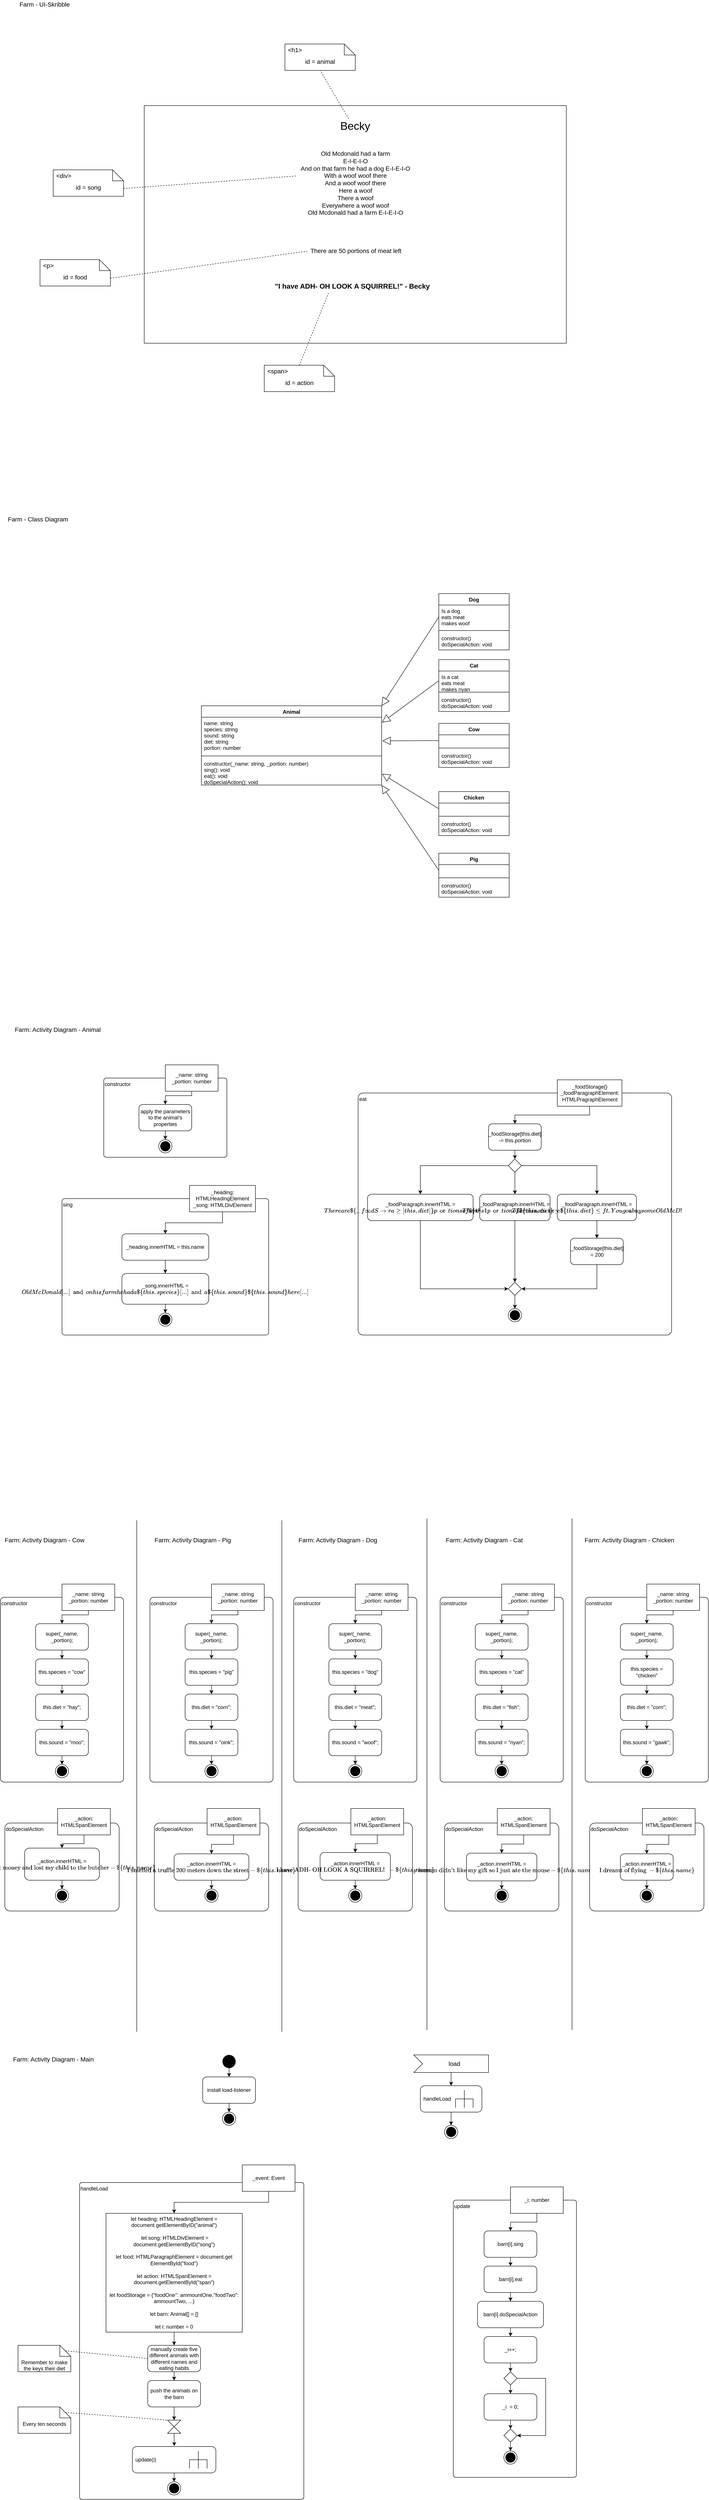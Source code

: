 <mxfile version="18.2.0" type="github">
  <diagram id="1csV_Ddix8SlzEKUmhvD" name="Page-1">
    <mxGraphModel dx="2134" dy="2344" grid="1" gridSize="10" guides="1" tooltips="1" connect="1" arrows="1" fold="1" page="1" pageScale="1" pageWidth="1654" pageHeight="1169" math="0" shadow="0">
      <root>
        <mxCell id="0" />
        <mxCell id="1" parent="0" />
        <mxCell id="_8dSPXYWP2zA_d5YcyBC-33" value="" style="group" parent="1" vertex="1" connectable="0">
          <mxGeometry x="477" y="239" width="700" height="690" as="geometry" />
        </mxCell>
        <mxCell id="_8dSPXYWP2zA_d5YcyBC-1" value="Animal" style="swimlane;fontStyle=1;align=center;verticalAlign=top;childLayout=stackLayout;horizontal=1;startSize=26;horizontalStack=0;resizeParent=1;resizeParentMax=0;resizeLast=0;collapsible=1;marginBottom=0;" parent="_8dSPXYWP2zA_d5YcyBC-33" vertex="1">
          <mxGeometry y="255" width="410" height="180" as="geometry" />
        </mxCell>
        <mxCell id="_8dSPXYWP2zA_d5YcyBC-2" value="name: string&#xa;species: string&#xa;sound: string&#xa;diet: string&#xa;portion: number" style="text;strokeColor=none;fillColor=none;align=left;verticalAlign=top;spacingLeft=4;spacingRight=4;overflow=hidden;rotatable=0;points=[[0,0.5],[1,0.5]];portConstraint=eastwest;" parent="_8dSPXYWP2zA_d5YcyBC-1" vertex="1">
          <mxGeometry y="26" width="410" height="84" as="geometry" />
        </mxCell>
        <mxCell id="_8dSPXYWP2zA_d5YcyBC-3" value="" style="line;strokeWidth=1;fillColor=none;align=left;verticalAlign=middle;spacingTop=-1;spacingLeft=3;spacingRight=3;rotatable=0;labelPosition=right;points=[];portConstraint=eastwest;" parent="_8dSPXYWP2zA_d5YcyBC-1" vertex="1">
          <mxGeometry y="110" width="410" height="8" as="geometry" />
        </mxCell>
        <mxCell id="_8dSPXYWP2zA_d5YcyBC-4" value="constructor(_name: string, _portion: number)&#xa;sing(): void&#xa;eat(): void&#xa;doSpecialAction(): void" style="text;strokeColor=none;fillColor=none;align=left;verticalAlign=top;spacingLeft=4;spacingRight=4;overflow=hidden;rotatable=0;points=[[0,0.5],[1,0.5]];portConstraint=eastwest;" parent="_8dSPXYWP2zA_d5YcyBC-1" vertex="1">
          <mxGeometry y="118" width="410" height="62" as="geometry" />
        </mxCell>
        <mxCell id="_8dSPXYWP2zA_d5YcyBC-5" value="Cow" style="swimlane;fontStyle=1;align=center;verticalAlign=top;childLayout=stackLayout;horizontal=1;startSize=26;horizontalStack=0;resizeParent=1;resizeParentMax=0;resizeLast=0;collapsible=1;marginBottom=0;" parent="_8dSPXYWP2zA_d5YcyBC-33" vertex="1">
          <mxGeometry x="540" y="295" width="160" height="100" as="geometry" />
        </mxCell>
        <mxCell id="_8dSPXYWP2zA_d5YcyBC-6" value=" " style="text;strokeColor=none;fillColor=none;align=left;verticalAlign=top;spacingLeft=4;spacingRight=4;overflow=hidden;rotatable=0;points=[[0,0.5],[1,0.5]];portConstraint=eastwest;" parent="_8dSPXYWP2zA_d5YcyBC-5" vertex="1">
          <mxGeometry y="26" width="160" height="26" as="geometry" />
        </mxCell>
        <mxCell id="_8dSPXYWP2zA_d5YcyBC-7" value="" style="line;strokeWidth=1;fillColor=none;align=left;verticalAlign=middle;spacingTop=-1;spacingLeft=3;spacingRight=3;rotatable=0;labelPosition=right;points=[];portConstraint=eastwest;" parent="_8dSPXYWP2zA_d5YcyBC-5" vertex="1">
          <mxGeometry y="52" width="160" height="8" as="geometry" />
        </mxCell>
        <mxCell id="_8dSPXYWP2zA_d5YcyBC-8" value="constructor()&#xa;doSpecialAction: void" style="text;strokeColor=none;fillColor=none;align=left;verticalAlign=top;spacingLeft=4;spacingRight=4;overflow=hidden;rotatable=0;points=[[0,0.5],[1,0.5]];portConstraint=eastwest;" parent="_8dSPXYWP2zA_d5YcyBC-5" vertex="1">
          <mxGeometry y="60" width="160" height="40" as="geometry" />
        </mxCell>
        <mxCell id="_8dSPXYWP2zA_d5YcyBC-9" value="Pig" style="swimlane;fontStyle=1;align=center;verticalAlign=top;childLayout=stackLayout;horizontal=1;startSize=26;horizontalStack=0;resizeParent=1;resizeParentMax=0;resizeLast=0;collapsible=1;marginBottom=0;" parent="_8dSPXYWP2zA_d5YcyBC-33" vertex="1">
          <mxGeometry x="540" y="590" width="160" height="100" as="geometry" />
        </mxCell>
        <mxCell id="_8dSPXYWP2zA_d5YcyBC-10" value=" " style="text;strokeColor=none;fillColor=none;align=left;verticalAlign=top;spacingLeft=4;spacingRight=4;overflow=hidden;rotatable=0;points=[[0,0.5],[1,0.5]];portConstraint=eastwest;" parent="_8dSPXYWP2zA_d5YcyBC-9" vertex="1">
          <mxGeometry y="26" width="160" height="26" as="geometry" />
        </mxCell>
        <mxCell id="_8dSPXYWP2zA_d5YcyBC-11" value="" style="line;strokeWidth=1;fillColor=none;align=left;verticalAlign=middle;spacingTop=-1;spacingLeft=3;spacingRight=3;rotatable=0;labelPosition=right;points=[];portConstraint=eastwest;" parent="_8dSPXYWP2zA_d5YcyBC-9" vertex="1">
          <mxGeometry y="52" width="160" height="8" as="geometry" />
        </mxCell>
        <mxCell id="_8dSPXYWP2zA_d5YcyBC-12" value="constructor()&#xa;doSpecialAction: void" style="text;strokeColor=none;fillColor=none;align=left;verticalAlign=top;spacingLeft=4;spacingRight=4;overflow=hidden;rotatable=0;points=[[0,0.5],[1,0.5]];portConstraint=eastwest;" parent="_8dSPXYWP2zA_d5YcyBC-9" vertex="1">
          <mxGeometry y="60" width="160" height="40" as="geometry" />
        </mxCell>
        <mxCell id="_8dSPXYWP2zA_d5YcyBC-13" value="Dog" style="swimlane;fontStyle=1;align=center;verticalAlign=top;childLayout=stackLayout;horizontal=1;startSize=26;horizontalStack=0;resizeParent=1;resizeParentMax=0;resizeLast=0;collapsible=1;marginBottom=0;" parent="_8dSPXYWP2zA_d5YcyBC-33" vertex="1">
          <mxGeometry x="540" width="160" height="128" as="geometry" />
        </mxCell>
        <mxCell id="_8dSPXYWP2zA_d5YcyBC-14" value="Is a dog&#xa;eats meat&#xa;makes woof " style="text;strokeColor=none;fillColor=none;align=left;verticalAlign=top;spacingLeft=4;spacingRight=4;overflow=hidden;rotatable=0;points=[[0,0.5],[1,0.5]];portConstraint=eastwest;" parent="_8dSPXYWP2zA_d5YcyBC-13" vertex="1">
          <mxGeometry y="26" width="160" height="54" as="geometry" />
        </mxCell>
        <mxCell id="_8dSPXYWP2zA_d5YcyBC-15" value="" style="line;strokeWidth=1;fillColor=none;align=left;verticalAlign=middle;spacingTop=-1;spacingLeft=3;spacingRight=3;rotatable=0;labelPosition=right;points=[];portConstraint=eastwest;" parent="_8dSPXYWP2zA_d5YcyBC-13" vertex="1">
          <mxGeometry y="80" width="160" height="8" as="geometry" />
        </mxCell>
        <mxCell id="_8dSPXYWP2zA_d5YcyBC-16" value="constructor()&#xa;doSpecialAction: void" style="text;strokeColor=none;fillColor=none;align=left;verticalAlign=top;spacingLeft=4;spacingRight=4;overflow=hidden;rotatable=0;points=[[0,0.5],[1,0.5]];portConstraint=eastwest;" parent="_8dSPXYWP2zA_d5YcyBC-13" vertex="1">
          <mxGeometry y="88" width="160" height="40" as="geometry" />
        </mxCell>
        <mxCell id="_8dSPXYWP2zA_d5YcyBC-17" value="Cat" style="swimlane;fontStyle=1;align=center;verticalAlign=top;childLayout=stackLayout;horizontal=1;startSize=26;horizontalStack=0;resizeParent=1;resizeParentMax=0;resizeLast=0;collapsible=1;marginBottom=0;" parent="_8dSPXYWP2zA_d5YcyBC-33" vertex="1">
          <mxGeometry x="540" y="150" width="160" height="118" as="geometry" />
        </mxCell>
        <mxCell id="_8dSPXYWP2zA_d5YcyBC-18" value="Is a cat&#xa;eats meat&#xa;makes nyan " style="text;strokeColor=none;fillColor=none;align=left;verticalAlign=top;spacingLeft=4;spacingRight=4;overflow=hidden;rotatable=0;points=[[0,0.5],[1,0.5]];portConstraint=eastwest;" parent="_8dSPXYWP2zA_d5YcyBC-17" vertex="1">
          <mxGeometry y="26" width="160" height="44" as="geometry" />
        </mxCell>
        <mxCell id="_8dSPXYWP2zA_d5YcyBC-19" value="" style="line;strokeWidth=1;fillColor=none;align=left;verticalAlign=middle;spacingTop=-1;spacingLeft=3;spacingRight=3;rotatable=0;labelPosition=right;points=[];portConstraint=eastwest;" parent="_8dSPXYWP2zA_d5YcyBC-17" vertex="1">
          <mxGeometry y="70" width="160" height="8" as="geometry" />
        </mxCell>
        <mxCell id="_8dSPXYWP2zA_d5YcyBC-20" value="constructor()&#xa;doSpecialAction: void" style="text;strokeColor=none;fillColor=none;align=left;verticalAlign=top;spacingLeft=4;spacingRight=4;overflow=hidden;rotatable=0;points=[[0,0.5],[1,0.5]];portConstraint=eastwest;" parent="_8dSPXYWP2zA_d5YcyBC-17" vertex="1">
          <mxGeometry y="78" width="160" height="40" as="geometry" />
        </mxCell>
        <mxCell id="_8dSPXYWP2zA_d5YcyBC-21" value="Chicken" style="swimlane;fontStyle=1;align=center;verticalAlign=top;childLayout=stackLayout;horizontal=1;startSize=26;horizontalStack=0;resizeParent=1;resizeParentMax=0;resizeLast=0;collapsible=1;marginBottom=0;" parent="_8dSPXYWP2zA_d5YcyBC-33" vertex="1">
          <mxGeometry x="540" y="450" width="160" height="100" as="geometry" />
        </mxCell>
        <mxCell id="_8dSPXYWP2zA_d5YcyBC-22" value=" " style="text;strokeColor=none;fillColor=none;align=left;verticalAlign=top;spacingLeft=4;spacingRight=4;overflow=hidden;rotatable=0;points=[[0,0.5],[1,0.5]];portConstraint=eastwest;" parent="_8dSPXYWP2zA_d5YcyBC-21" vertex="1">
          <mxGeometry y="26" width="160" height="26" as="geometry" />
        </mxCell>
        <mxCell id="_8dSPXYWP2zA_d5YcyBC-23" value="" style="line;strokeWidth=1;fillColor=none;align=left;verticalAlign=middle;spacingTop=-1;spacingLeft=3;spacingRight=3;rotatable=0;labelPosition=right;points=[];portConstraint=eastwest;" parent="_8dSPXYWP2zA_d5YcyBC-21" vertex="1">
          <mxGeometry y="52" width="160" height="8" as="geometry" />
        </mxCell>
        <mxCell id="_8dSPXYWP2zA_d5YcyBC-24" value="constructor()&#xa;doSpecialAction: void" style="text;strokeColor=none;fillColor=none;align=left;verticalAlign=top;spacingLeft=4;spacingRight=4;overflow=hidden;rotatable=0;points=[[0,0.5],[1,0.5]];portConstraint=eastwest;" parent="_8dSPXYWP2zA_d5YcyBC-21" vertex="1">
          <mxGeometry y="60" width="160" height="40" as="geometry" />
        </mxCell>
        <mxCell id="_8dSPXYWP2zA_d5YcyBC-28" value="" style="endArrow=block;endSize=16;endFill=0;html=1;rounded=0;exitX=0;exitY=0.5;exitDx=0;exitDy=0;entryX=1;entryY=0;entryDx=0;entryDy=0;" parent="_8dSPXYWP2zA_d5YcyBC-33" source="_8dSPXYWP2zA_d5YcyBC-14" target="_8dSPXYWP2zA_d5YcyBC-1" edge="1">
          <mxGeometry width="160" relative="1" as="geometry">
            <mxPoint x="440" y="360" as="sourcePoint" />
            <mxPoint x="600" y="360" as="targetPoint" />
          </mxGeometry>
        </mxCell>
        <mxCell id="_8dSPXYWP2zA_d5YcyBC-29" value="" style="endArrow=block;endSize=16;endFill=0;html=1;rounded=0;exitX=0;exitY=0.5;exitDx=0;exitDy=0;entryX=1.002;entryY=0.143;entryDx=0;entryDy=0;entryPerimeter=0;" parent="_8dSPXYWP2zA_d5YcyBC-33" source="_8dSPXYWP2zA_d5YcyBC-18" target="_8dSPXYWP2zA_d5YcyBC-2" edge="1">
          <mxGeometry x="-0.145" y="8" width="160" relative="1" as="geometry">
            <mxPoint x="440" y="280" as="sourcePoint" />
            <mxPoint x="600" y="280" as="targetPoint" />
            <mxPoint as="offset" />
          </mxGeometry>
        </mxCell>
        <mxCell id="_8dSPXYWP2zA_d5YcyBC-30" value="" style="endArrow=block;endSize=16;endFill=0;html=1;rounded=0;exitX=0;exitY=0.5;exitDx=0;exitDy=0;entryX=1.004;entryY=0.639;entryDx=0;entryDy=0;entryPerimeter=0;" parent="_8dSPXYWP2zA_d5YcyBC-33" source="_8dSPXYWP2zA_d5YcyBC-6" target="_8dSPXYWP2zA_d5YcyBC-2" edge="1">
          <mxGeometry width="160" relative="1" as="geometry">
            <mxPoint x="440" y="280" as="sourcePoint" />
            <mxPoint x="420" y="360" as="targetPoint" />
          </mxGeometry>
        </mxCell>
        <mxCell id="_8dSPXYWP2zA_d5YcyBC-31" value="" style="endArrow=block;endSize=16;endFill=0;html=1;rounded=0;exitX=0;exitY=0.5;exitDx=0;exitDy=0;entryX=1.002;entryY=0.591;entryDx=0;entryDy=0;entryPerimeter=0;" parent="_8dSPXYWP2zA_d5YcyBC-33" source="_8dSPXYWP2zA_d5YcyBC-22" target="_8dSPXYWP2zA_d5YcyBC-4" edge="1">
          <mxGeometry width="160" relative="1" as="geometry">
            <mxPoint x="440" y="440" as="sourcePoint" />
            <mxPoint x="600" y="440" as="targetPoint" />
          </mxGeometry>
        </mxCell>
        <mxCell id="_8dSPXYWP2zA_d5YcyBC-32" value="" style="endArrow=block;endSize=16;endFill=0;html=1;rounded=0;entryX=1;entryY=1.008;entryDx=0;entryDy=0;entryPerimeter=0;exitX=0;exitY=0.5;exitDx=0;exitDy=0;" parent="_8dSPXYWP2zA_d5YcyBC-33" source="_8dSPXYWP2zA_d5YcyBC-10" target="_8dSPXYWP2zA_d5YcyBC-4" edge="1">
          <mxGeometry width="160" relative="1" as="geometry">
            <mxPoint x="440" y="440" as="sourcePoint" />
            <mxPoint x="600" y="440" as="targetPoint" />
          </mxGeometry>
        </mxCell>
        <mxCell id="_8dSPXYWP2zA_d5YcyBC-40" value="" style="group" parent="1" vertex="1" connectable="0">
          <mxGeometry x="255" y="1310" width="280" height="210" as="geometry" />
        </mxCell>
        <mxCell id="_8dSPXYWP2zA_d5YcyBC-34" value="constructor" style="rounded=1;whiteSpace=wrap;html=1;verticalAlign=top;align=left;arcSize=3;" parent="_8dSPXYWP2zA_d5YcyBC-40" vertex="1">
          <mxGeometry y="30" width="280" height="180" as="geometry" />
        </mxCell>
        <mxCell id="_8dSPXYWP2zA_d5YcyBC-35" value="_name: string&lt;br&gt;_portion: number" style="rounded=0;whiteSpace=wrap;html=1;" parent="_8dSPXYWP2zA_d5YcyBC-40" vertex="1">
          <mxGeometry x="140" width="120" height="60" as="geometry" />
        </mxCell>
        <mxCell id="_8dSPXYWP2zA_d5YcyBC-36" value="apply the parameters to the animal&#39;s properties" style="rounded=1;whiteSpace=wrap;html=1;" parent="_8dSPXYWP2zA_d5YcyBC-40" vertex="1">
          <mxGeometry x="80" y="90" width="120" height="60" as="geometry" />
        </mxCell>
        <mxCell id="_8dSPXYWP2zA_d5YcyBC-38" style="edgeStyle=orthogonalEdgeStyle;rounded=0;orthogonalLoop=1;jettySize=auto;html=1;exitX=0.5;exitY=1;exitDx=0;exitDy=0;entryX=0.5;entryY=0;entryDx=0;entryDy=0;" parent="_8dSPXYWP2zA_d5YcyBC-40" source="_8dSPXYWP2zA_d5YcyBC-35" target="_8dSPXYWP2zA_d5YcyBC-36" edge="1">
          <mxGeometry relative="1" as="geometry">
            <Array as="points">
              <mxPoint x="200" y="70" />
              <mxPoint x="140" y="70" />
            </Array>
          </mxGeometry>
        </mxCell>
        <mxCell id="_8dSPXYWP2zA_d5YcyBC-37" value="" style="ellipse;html=1;shape=endState;fillColor=#000000;strokeColor=#000000;" parent="_8dSPXYWP2zA_d5YcyBC-40" vertex="1">
          <mxGeometry x="125" y="170" width="30" height="30" as="geometry" />
        </mxCell>
        <mxCell id="_8dSPXYWP2zA_d5YcyBC-39" style="edgeStyle=orthogonalEdgeStyle;rounded=0;orthogonalLoop=1;jettySize=auto;html=1;exitX=0.5;exitY=1;exitDx=0;exitDy=0;entryX=0.5;entryY=0;entryDx=0;entryDy=0;" parent="_8dSPXYWP2zA_d5YcyBC-40" source="_8dSPXYWP2zA_d5YcyBC-36" target="_8dSPXYWP2zA_d5YcyBC-37" edge="1">
          <mxGeometry relative="1" as="geometry" />
        </mxCell>
        <mxCell id="_8dSPXYWP2zA_d5YcyBC-62" value="" style="group" parent="1" vertex="1" connectable="0">
          <mxGeometry x="833.5" y="1344" width="713" height="580" as="geometry" />
        </mxCell>
        <mxCell id="_8dSPXYWP2zA_d5YcyBC-41" value="eat" style="rounded=1;whiteSpace=wrap;html=1;verticalAlign=top;align=left;arcSize=2;" parent="_8dSPXYWP2zA_d5YcyBC-62" vertex="1">
          <mxGeometry y="30" width="713" height="550" as="geometry" />
        </mxCell>
        <mxCell id="_8dSPXYWP2zA_d5YcyBC-42" value="_foodStorage{}&lt;br&gt;_foodParagraphElement:&lt;br&gt;HTMLPragraphElement" style="rounded=0;whiteSpace=wrap;html=1;" parent="_8dSPXYWP2zA_d5YcyBC-62" vertex="1">
          <mxGeometry x="453" width="147" height="60" as="geometry" />
        </mxCell>
        <mxCell id="_8dSPXYWP2zA_d5YcyBC-43" value="_foodStorage[this.diet] -= this.portion" style="rounded=1;whiteSpace=wrap;html=1;labelBorderColor=none;" parent="_8dSPXYWP2zA_d5YcyBC-62" vertex="1">
          <mxGeometry x="296.5" y="100" width="120" height="60" as="geometry" />
        </mxCell>
        <mxCell id="_8dSPXYWP2zA_d5YcyBC-52" style="edgeStyle=orthogonalEdgeStyle;rounded=0;orthogonalLoop=1;jettySize=auto;html=1;exitX=0.5;exitY=1;exitDx=0;exitDy=0;entryX=0.5;entryY=0;entryDx=0;entryDy=0;" parent="_8dSPXYWP2zA_d5YcyBC-62" source="_8dSPXYWP2zA_d5YcyBC-42" target="_8dSPXYWP2zA_d5YcyBC-43" edge="1">
          <mxGeometry relative="1" as="geometry" />
        </mxCell>
        <mxCell id="_8dSPXYWP2zA_d5YcyBC-44" value="" style="rhombus;whiteSpace=wrap;html=1;labelBorderColor=none;" parent="_8dSPXYWP2zA_d5YcyBC-62" vertex="1">
          <mxGeometry x="341.5" y="180" width="30" height="30" as="geometry" />
        </mxCell>
        <mxCell id="_8dSPXYWP2zA_d5YcyBC-53" style="edgeStyle=orthogonalEdgeStyle;rounded=0;orthogonalLoop=1;jettySize=auto;html=1;exitX=0.5;exitY=1;exitDx=0;exitDy=0;entryX=0.5;entryY=0;entryDx=0;entryDy=0;" parent="_8dSPXYWP2zA_d5YcyBC-62" source="_8dSPXYWP2zA_d5YcyBC-43" target="_8dSPXYWP2zA_d5YcyBC-44" edge="1">
          <mxGeometry relative="1" as="geometry" />
        </mxCell>
        <mxCell id="_8dSPXYWP2zA_d5YcyBC-45" value="_foodParagraph.innerHTML = `There are ${_foodStorage[this.diet]} portions of ${this.diet} left`" style="rounded=1;whiteSpace=wrap;html=1;labelBorderColor=none;" parent="_8dSPXYWP2zA_d5YcyBC-62" vertex="1">
          <mxGeometry x="21.5" y="260" width="240" height="60" as="geometry" />
        </mxCell>
        <mxCell id="_8dSPXYWP2zA_d5YcyBC-54" style="edgeStyle=orthogonalEdgeStyle;rounded=0;orthogonalLoop=1;jettySize=auto;html=1;exitX=0;exitY=0.5;exitDx=0;exitDy=0;entryX=0.5;entryY=0;entryDx=0;entryDy=0;" parent="_8dSPXYWP2zA_d5YcyBC-62" source="_8dSPXYWP2zA_d5YcyBC-44" target="_8dSPXYWP2zA_d5YcyBC-45" edge="1">
          <mxGeometry relative="1" as="geometry" />
        </mxCell>
        <mxCell id="_8dSPXYWP2zA_d5YcyBC-46" value="_foodParagraph.innerHTML = `There is 1 portion of ${this.diet} left`" style="rounded=1;whiteSpace=wrap;html=1;labelBorderColor=none;" parent="_8dSPXYWP2zA_d5YcyBC-62" vertex="1">
          <mxGeometry x="276.5" y="260" width="160" height="60" as="geometry" />
        </mxCell>
        <mxCell id="_8dSPXYWP2zA_d5YcyBC-55" style="edgeStyle=orthogonalEdgeStyle;rounded=0;orthogonalLoop=1;jettySize=auto;html=1;exitX=0.5;exitY=1;exitDx=0;exitDy=0;entryX=0.5;entryY=0;entryDx=0;entryDy=0;" parent="_8dSPXYWP2zA_d5YcyBC-62" source="_8dSPXYWP2zA_d5YcyBC-44" target="_8dSPXYWP2zA_d5YcyBC-46" edge="1">
          <mxGeometry relative="1" as="geometry" />
        </mxCell>
        <mxCell id="_8dSPXYWP2zA_d5YcyBC-47" value="_foodParagraph.innerHTML = `There is no more ${this.diet} left. You gotta buy some Old McD!`" style="rounded=1;whiteSpace=wrap;html=1;labelBorderColor=none;" parent="_8dSPXYWP2zA_d5YcyBC-62" vertex="1">
          <mxGeometry x="453" y="260" width="180" height="60" as="geometry" />
        </mxCell>
        <mxCell id="_8dSPXYWP2zA_d5YcyBC-56" style="edgeStyle=orthogonalEdgeStyle;rounded=0;orthogonalLoop=1;jettySize=auto;html=1;exitX=1;exitY=0.5;exitDx=0;exitDy=0;entryX=0.5;entryY=0;entryDx=0;entryDy=0;" parent="_8dSPXYWP2zA_d5YcyBC-62" source="_8dSPXYWP2zA_d5YcyBC-44" target="_8dSPXYWP2zA_d5YcyBC-47" edge="1">
          <mxGeometry relative="1" as="geometry" />
        </mxCell>
        <mxCell id="_8dSPXYWP2zA_d5YcyBC-48" value="_foodStorage[this.diet] = 200" style="rounded=1;whiteSpace=wrap;html=1;labelBorderColor=none;" parent="_8dSPXYWP2zA_d5YcyBC-62" vertex="1">
          <mxGeometry x="483" y="360" width="120" height="60" as="geometry" />
        </mxCell>
        <mxCell id="_8dSPXYWP2zA_d5YcyBC-59" style="edgeStyle=orthogonalEdgeStyle;rounded=0;orthogonalLoop=1;jettySize=auto;html=1;exitX=0.5;exitY=1;exitDx=0;exitDy=0;entryX=0.5;entryY=0;entryDx=0;entryDy=0;" parent="_8dSPXYWP2zA_d5YcyBC-62" source="_8dSPXYWP2zA_d5YcyBC-47" target="_8dSPXYWP2zA_d5YcyBC-48" edge="1">
          <mxGeometry relative="1" as="geometry" />
        </mxCell>
        <mxCell id="_8dSPXYWP2zA_d5YcyBC-50" value="" style="rhombus;whiteSpace=wrap;html=1;labelBorderColor=none;" parent="_8dSPXYWP2zA_d5YcyBC-62" vertex="1">
          <mxGeometry x="341.5" y="460" width="30" height="30" as="geometry" />
        </mxCell>
        <mxCell id="_8dSPXYWP2zA_d5YcyBC-57" style="edgeStyle=orthogonalEdgeStyle;rounded=0;orthogonalLoop=1;jettySize=auto;html=1;exitX=0.5;exitY=1;exitDx=0;exitDy=0;entryX=0;entryY=0.5;entryDx=0;entryDy=0;" parent="_8dSPXYWP2zA_d5YcyBC-62" source="_8dSPXYWP2zA_d5YcyBC-45" target="_8dSPXYWP2zA_d5YcyBC-50" edge="1">
          <mxGeometry relative="1" as="geometry" />
        </mxCell>
        <mxCell id="_8dSPXYWP2zA_d5YcyBC-58" style="edgeStyle=orthogonalEdgeStyle;rounded=0;orthogonalLoop=1;jettySize=auto;html=1;exitX=0.5;exitY=1;exitDx=0;exitDy=0;entryX=0.5;entryY=0;entryDx=0;entryDy=0;" parent="_8dSPXYWP2zA_d5YcyBC-62" source="_8dSPXYWP2zA_d5YcyBC-46" target="_8dSPXYWP2zA_d5YcyBC-50" edge="1">
          <mxGeometry relative="1" as="geometry" />
        </mxCell>
        <mxCell id="_8dSPXYWP2zA_d5YcyBC-60" style="edgeStyle=orthogonalEdgeStyle;rounded=0;orthogonalLoop=1;jettySize=auto;html=1;exitX=0.5;exitY=1;exitDx=0;exitDy=0;entryX=1;entryY=0.5;entryDx=0;entryDy=0;" parent="_8dSPXYWP2zA_d5YcyBC-62" source="_8dSPXYWP2zA_d5YcyBC-48" target="_8dSPXYWP2zA_d5YcyBC-50" edge="1">
          <mxGeometry relative="1" as="geometry" />
        </mxCell>
        <mxCell id="_8dSPXYWP2zA_d5YcyBC-51" value="" style="ellipse;html=1;shape=endState;fillColor=#000000;strokeColor=#000000;" parent="_8dSPXYWP2zA_d5YcyBC-62" vertex="1">
          <mxGeometry x="341.5" y="520" width="30" height="30" as="geometry" />
        </mxCell>
        <mxCell id="_8dSPXYWP2zA_d5YcyBC-61" style="edgeStyle=orthogonalEdgeStyle;rounded=0;orthogonalLoop=1;jettySize=auto;html=1;exitX=0.5;exitY=1;exitDx=0;exitDy=0;entryX=0.5;entryY=0;entryDx=0;entryDy=0;" parent="_8dSPXYWP2zA_d5YcyBC-62" source="_8dSPXYWP2zA_d5YcyBC-50" target="_8dSPXYWP2zA_d5YcyBC-51" edge="1">
          <mxGeometry relative="1" as="geometry" />
        </mxCell>
        <mxCell id="GHM1AjA-eYtkxt2MmcrY-9" value="" style="group" vertex="1" connectable="0" parent="1">
          <mxGeometry x="160" y="1584" width="470" height="340" as="geometry" />
        </mxCell>
        <mxCell id="GHM1AjA-eYtkxt2MmcrY-1" value="sing" style="rounded=1;whiteSpace=wrap;html=1;arcSize=2;verticalAlign=top;align=left;" vertex="1" parent="GHM1AjA-eYtkxt2MmcrY-9">
          <mxGeometry y="30" width="470" height="310" as="geometry" />
        </mxCell>
        <mxCell id="GHM1AjA-eYtkxt2MmcrY-2" value="_heading: HTMLHeadingElement&lt;br&gt;_song: HTMLDivElement" style="rounded=0;whiteSpace=wrap;html=1;" vertex="1" parent="GHM1AjA-eYtkxt2MmcrY-9">
          <mxGeometry x="290" width="150" height="60" as="geometry" />
        </mxCell>
        <mxCell id="GHM1AjA-eYtkxt2MmcrY-3" value="_heading.innerHTML = this.name" style="rounded=1;whiteSpace=wrap;html=1;" vertex="1" parent="GHM1AjA-eYtkxt2MmcrY-9">
          <mxGeometry x="136.25" y="110" width="197.5" height="60" as="geometry" />
        </mxCell>
        <mxCell id="GHM1AjA-eYtkxt2MmcrY-6" style="edgeStyle=orthogonalEdgeStyle;rounded=0;orthogonalLoop=1;jettySize=auto;html=1;exitX=0.5;exitY=1;exitDx=0;exitDy=0;entryX=0.5;entryY=0;entryDx=0;entryDy=0;" edge="1" parent="GHM1AjA-eYtkxt2MmcrY-9" source="GHM1AjA-eYtkxt2MmcrY-2" target="GHM1AjA-eYtkxt2MmcrY-3">
          <mxGeometry relative="1" as="geometry" />
        </mxCell>
        <mxCell id="GHM1AjA-eYtkxt2MmcrY-4" value="_song.innerHTML = `Old McDonald[...] and on his farm he had a ${this.species} [...] and a ${this.sound}${this.sound} here [...]`" style="rounded=1;whiteSpace=wrap;html=1;" vertex="1" parent="GHM1AjA-eYtkxt2MmcrY-9">
          <mxGeometry x="136.25" y="200" width="197.5" height="70" as="geometry" />
        </mxCell>
        <mxCell id="GHM1AjA-eYtkxt2MmcrY-7" style="edgeStyle=orthogonalEdgeStyle;rounded=0;orthogonalLoop=1;jettySize=auto;html=1;exitX=0.5;exitY=1;exitDx=0;exitDy=0;entryX=0.5;entryY=0;entryDx=0;entryDy=0;" edge="1" parent="GHM1AjA-eYtkxt2MmcrY-9" source="GHM1AjA-eYtkxt2MmcrY-3" target="GHM1AjA-eYtkxt2MmcrY-4">
          <mxGeometry relative="1" as="geometry" />
        </mxCell>
        <mxCell id="GHM1AjA-eYtkxt2MmcrY-5" value="" style="ellipse;html=1;shape=endState;fillColor=#000000;strokeColor=#000000;" vertex="1" parent="GHM1AjA-eYtkxt2MmcrY-9">
          <mxGeometry x="220" y="290" width="30" height="30" as="geometry" />
        </mxCell>
        <mxCell id="GHM1AjA-eYtkxt2MmcrY-8" style="edgeStyle=orthogonalEdgeStyle;rounded=0;orthogonalLoop=1;jettySize=auto;html=1;exitX=0.5;exitY=1;exitDx=0;exitDy=0;entryX=0.5;entryY=0;entryDx=0;entryDy=0;" edge="1" parent="GHM1AjA-eYtkxt2MmcrY-9" source="GHM1AjA-eYtkxt2MmcrY-4" target="GHM1AjA-eYtkxt2MmcrY-5">
          <mxGeometry relative="1" as="geometry" />
        </mxCell>
        <mxCell id="GHM1AjA-eYtkxt2MmcrY-110" value="" style="group" vertex="1" connectable="0" parent="1">
          <mxGeometry x="370" y="3000" width="260" height="233" as="geometry" />
        </mxCell>
        <mxCell id="GHM1AjA-eYtkxt2MmcrY-104" value="doSpecialAction" style="rounded=1;whiteSpace=wrap;html=1;verticalAlign=top;align=left;arcSize=6;container=0;" vertex="1" parent="GHM1AjA-eYtkxt2MmcrY-110">
          <mxGeometry y="33" width="260" height="200" as="geometry" />
        </mxCell>
        <mxCell id="GHM1AjA-eYtkxt2MmcrY-108" value="_action: HTMLSpanElement" style="rounded=0;whiteSpace=wrap;html=1;container=0;" vertex="1" parent="GHM1AjA-eYtkxt2MmcrY-110">
          <mxGeometry x="120" width="120" height="60" as="geometry" />
        </mxCell>
        <mxCell id="GHM1AjA-eYtkxt2MmcrY-109" value="" style="ellipse;html=1;shape=endState;fillColor=#000000;strokeColor=#000000;container=0;" vertex="1" parent="GHM1AjA-eYtkxt2MmcrY-110">
          <mxGeometry x="115" y="183" width="30" height="30" as="geometry" />
        </mxCell>
        <mxCell id="GHM1AjA-eYtkxt2MmcrY-77" value="_action.innerHTML = `&quot;I smelled a truffle 200 meters down the street&quot; - ${this.name}`" style="rounded=1;whiteSpace=wrap;html=1;" vertex="1" parent="GHM1AjA-eYtkxt2MmcrY-110">
          <mxGeometry x="45" y="103" width="170" height="60" as="geometry" />
        </mxCell>
        <mxCell id="GHM1AjA-eYtkxt2MmcrY-107" style="edgeStyle=orthogonalEdgeStyle;rounded=0;orthogonalLoop=1;jettySize=auto;html=1;exitX=0.5;exitY=1;exitDx=0;exitDy=0;entryX=0.5;entryY=0;entryDx=0;entryDy=0;" edge="1" parent="GHM1AjA-eYtkxt2MmcrY-110" source="GHM1AjA-eYtkxt2MmcrY-108" target="GHM1AjA-eYtkxt2MmcrY-77">
          <mxGeometry relative="1" as="geometry">
            <mxPoint x="130" y="103" as="targetPoint" />
          </mxGeometry>
        </mxCell>
        <mxCell id="GHM1AjA-eYtkxt2MmcrY-105" style="edgeStyle=orthogonalEdgeStyle;rounded=0;orthogonalLoop=1;jettySize=auto;html=1;exitX=0.5;exitY=1;exitDx=0;exitDy=0;entryX=0.5;entryY=0;entryDx=0;entryDy=0;" edge="1" parent="GHM1AjA-eYtkxt2MmcrY-110" source="GHM1AjA-eYtkxt2MmcrY-77" target="GHM1AjA-eYtkxt2MmcrY-109">
          <mxGeometry relative="1" as="geometry">
            <mxPoint x="130" y="163" as="sourcePoint" />
          </mxGeometry>
        </mxCell>
        <mxCell id="GHM1AjA-eYtkxt2MmcrY-111" value="" style="group" vertex="1" connectable="0" parent="1">
          <mxGeometry x="1030" y="3000" width="260" height="233" as="geometry" />
        </mxCell>
        <mxCell id="GHM1AjA-eYtkxt2MmcrY-86" value="doSpecialAction" style="rounded=1;whiteSpace=wrap;html=1;verticalAlign=top;align=left;arcSize=6;container=0;" vertex="1" parent="GHM1AjA-eYtkxt2MmcrY-111">
          <mxGeometry y="33" width="260" height="200" as="geometry" />
        </mxCell>
        <mxCell id="GHM1AjA-eYtkxt2MmcrY-90" value="_action: HTMLSpanElement" style="rounded=0;whiteSpace=wrap;html=1;container=0;" vertex="1" parent="GHM1AjA-eYtkxt2MmcrY-111">
          <mxGeometry x="120" width="120" height="60" as="geometry" />
        </mxCell>
        <mxCell id="GHM1AjA-eYtkxt2MmcrY-91" value="" style="ellipse;html=1;shape=endState;fillColor=#000000;strokeColor=#000000;container=0;" vertex="1" parent="GHM1AjA-eYtkxt2MmcrY-111">
          <mxGeometry x="115" y="183" width="30" height="30" as="geometry" />
        </mxCell>
        <mxCell id="GHM1AjA-eYtkxt2MmcrY-76" value="_action.innerHTML = `&quot;My human didn&#39;t like my gift so I just ate the mouse&quot; - ${this.name}`" style="rounded=1;whiteSpace=wrap;html=1;" vertex="1" parent="GHM1AjA-eYtkxt2MmcrY-111">
          <mxGeometry x="50" y="101.5" width="160" height="63" as="geometry" />
        </mxCell>
        <mxCell id="GHM1AjA-eYtkxt2MmcrY-89" style="edgeStyle=orthogonalEdgeStyle;rounded=0;orthogonalLoop=1;jettySize=auto;html=1;exitX=0.5;exitY=1;exitDx=0;exitDy=0;entryX=0.5;entryY=0;entryDx=0;entryDy=0;" edge="1" parent="GHM1AjA-eYtkxt2MmcrY-111" source="GHM1AjA-eYtkxt2MmcrY-90" target="GHM1AjA-eYtkxt2MmcrY-76">
          <mxGeometry relative="1" as="geometry">
            <mxPoint x="130" y="103" as="targetPoint" />
          </mxGeometry>
        </mxCell>
        <mxCell id="GHM1AjA-eYtkxt2MmcrY-87" style="edgeStyle=orthogonalEdgeStyle;rounded=0;orthogonalLoop=1;jettySize=auto;html=1;exitX=0.5;exitY=1;exitDx=0;exitDy=0;entryX=0.5;entryY=0;entryDx=0;entryDy=0;" edge="1" parent="GHM1AjA-eYtkxt2MmcrY-111" source="GHM1AjA-eYtkxt2MmcrY-76" target="GHM1AjA-eYtkxt2MmcrY-91">
          <mxGeometry relative="1" as="geometry">
            <mxPoint x="130" y="163" as="sourcePoint" />
          </mxGeometry>
        </mxCell>
        <mxCell id="GHM1AjA-eYtkxt2MmcrY-112" value="" style="group" vertex="1" connectable="0" parent="1">
          <mxGeometry x="697" y="3000" width="260" height="233" as="geometry" />
        </mxCell>
        <mxCell id="GHM1AjA-eYtkxt2MmcrY-92" value="doSpecialAction" style="rounded=1;whiteSpace=wrap;html=1;verticalAlign=top;align=left;arcSize=6;container=0;" vertex="1" parent="GHM1AjA-eYtkxt2MmcrY-112">
          <mxGeometry y="33" width="260" height="200" as="geometry" />
        </mxCell>
        <mxCell id="GHM1AjA-eYtkxt2MmcrY-96" value="_action: HTMLSpanElement" style="rounded=0;whiteSpace=wrap;html=1;container=0;" vertex="1" parent="GHM1AjA-eYtkxt2MmcrY-112">
          <mxGeometry x="120" width="120" height="60" as="geometry" />
        </mxCell>
        <mxCell id="GHM1AjA-eYtkxt2MmcrY-97" value="" style="ellipse;html=1;shape=endState;fillColor=#000000;strokeColor=#000000;container=0;" vertex="1" parent="GHM1AjA-eYtkxt2MmcrY-112">
          <mxGeometry x="115" y="183" width="30" height="30" as="geometry" />
        </mxCell>
        <mxCell id="GHM1AjA-eYtkxt2MmcrY-78" value="_action.innerHTML = `&quot;I have ADH- OH LOOK A SQUIRREL!&quot;&amp;nbsp;&amp;nbsp;- ${this.name}`" style="rounded=1;whiteSpace=wrap;html=1;" vertex="1" parent="GHM1AjA-eYtkxt2MmcrY-112">
          <mxGeometry x="50" y="100" width="160" height="63" as="geometry" />
        </mxCell>
        <mxCell id="GHM1AjA-eYtkxt2MmcrY-95" style="edgeStyle=orthogonalEdgeStyle;rounded=0;orthogonalLoop=1;jettySize=auto;html=1;exitX=0.5;exitY=1;exitDx=0;exitDy=0;entryX=0.5;entryY=0;entryDx=0;entryDy=0;" edge="1" parent="GHM1AjA-eYtkxt2MmcrY-112" source="GHM1AjA-eYtkxt2MmcrY-96" target="GHM1AjA-eYtkxt2MmcrY-78">
          <mxGeometry relative="1" as="geometry">
            <mxPoint x="130" y="103" as="targetPoint" />
          </mxGeometry>
        </mxCell>
        <mxCell id="GHM1AjA-eYtkxt2MmcrY-93" style="edgeStyle=orthogonalEdgeStyle;rounded=0;orthogonalLoop=1;jettySize=auto;html=1;exitX=0.5;exitY=1;exitDx=0;exitDy=0;entryX=0.5;entryY=0;entryDx=0;entryDy=0;" edge="1" parent="GHM1AjA-eYtkxt2MmcrY-112" source="GHM1AjA-eYtkxt2MmcrY-78" target="GHM1AjA-eYtkxt2MmcrY-97">
          <mxGeometry relative="1" as="geometry">
            <mxPoint x="130" y="163" as="sourcePoint" />
          </mxGeometry>
        </mxCell>
        <mxCell id="GHM1AjA-eYtkxt2MmcrY-113" value="" style="group" vertex="1" connectable="0" parent="1">
          <mxGeometry x="1360" y="3000" width="260" height="233" as="geometry" />
        </mxCell>
        <mxCell id="GHM1AjA-eYtkxt2MmcrY-98" value="doSpecialAction" style="rounded=1;whiteSpace=wrap;html=1;verticalAlign=top;align=left;arcSize=6;container=0;" vertex="1" parent="GHM1AjA-eYtkxt2MmcrY-113">
          <mxGeometry y="33" width="260" height="200" as="geometry" />
        </mxCell>
        <mxCell id="GHM1AjA-eYtkxt2MmcrY-102" value="_action: HTMLSpanElement" style="rounded=0;whiteSpace=wrap;html=1;container=0;" vertex="1" parent="GHM1AjA-eYtkxt2MmcrY-113">
          <mxGeometry x="120" width="120" height="60" as="geometry" />
        </mxCell>
        <mxCell id="GHM1AjA-eYtkxt2MmcrY-103" value="" style="ellipse;html=1;shape=endState;fillColor=#000000;strokeColor=#000000;container=0;" vertex="1" parent="GHM1AjA-eYtkxt2MmcrY-113">
          <mxGeometry x="115" y="183" width="30" height="30" as="geometry" />
        </mxCell>
        <mxCell id="GHM1AjA-eYtkxt2MmcrY-79" value="_action.innerHTML = `&quot;I dreamt of flying&quot;&amp;nbsp;- ${this.name}`" style="rounded=1;whiteSpace=wrap;html=1;" vertex="1" parent="GHM1AjA-eYtkxt2MmcrY-113">
          <mxGeometry x="70" y="103" width="120" height="60" as="geometry" />
        </mxCell>
        <mxCell id="GHM1AjA-eYtkxt2MmcrY-101" style="edgeStyle=orthogonalEdgeStyle;rounded=0;orthogonalLoop=1;jettySize=auto;html=1;exitX=0.5;exitY=1;exitDx=0;exitDy=0;entryX=0.5;entryY=0;entryDx=0;entryDy=0;" edge="1" parent="GHM1AjA-eYtkxt2MmcrY-113" source="GHM1AjA-eYtkxt2MmcrY-102" target="GHM1AjA-eYtkxt2MmcrY-79">
          <mxGeometry relative="1" as="geometry">
            <mxPoint x="130" y="103" as="targetPoint" />
          </mxGeometry>
        </mxCell>
        <mxCell id="GHM1AjA-eYtkxt2MmcrY-99" style="edgeStyle=orthogonalEdgeStyle;rounded=0;orthogonalLoop=1;jettySize=auto;html=1;exitX=0.5;exitY=1;exitDx=0;exitDy=0;entryX=0.5;entryY=0;entryDx=0;entryDy=0;" edge="1" parent="GHM1AjA-eYtkxt2MmcrY-113" source="GHM1AjA-eYtkxt2MmcrY-79" target="GHM1AjA-eYtkxt2MmcrY-103">
          <mxGeometry relative="1" as="geometry">
            <mxPoint x="130" y="163" as="sourcePoint" />
          </mxGeometry>
        </mxCell>
        <mxCell id="GHM1AjA-eYtkxt2MmcrY-114" value="" style="group" vertex="1" connectable="0" parent="1">
          <mxGeometry x="30" y="3000" width="260" height="233" as="geometry" />
        </mxCell>
        <mxCell id="GHM1AjA-eYtkxt2MmcrY-74" value="doSpecialAction" style="rounded=1;whiteSpace=wrap;html=1;verticalAlign=top;align=left;arcSize=6;container=0;" vertex="1" parent="GHM1AjA-eYtkxt2MmcrY-114">
          <mxGeometry y="33" width="260" height="200" as="geometry" />
        </mxCell>
        <mxCell id="GHM1AjA-eYtkxt2MmcrY-75" value="_action.innerHTML = `&quot;I made milk money and lost my child to the butcher&quot; - ${this.name}`" style="rounded=1;whiteSpace=wrap;html=1;container=0;" vertex="1" parent="GHM1AjA-eYtkxt2MmcrY-114">
          <mxGeometry x="45" y="90" width="170" height="73" as="geometry" />
        </mxCell>
        <mxCell id="GHM1AjA-eYtkxt2MmcrY-81" style="edgeStyle=orthogonalEdgeStyle;rounded=0;orthogonalLoop=1;jettySize=auto;html=1;exitX=0.5;exitY=1;exitDx=0;exitDy=0;entryX=0.5;entryY=0;entryDx=0;entryDy=0;" edge="1" parent="GHM1AjA-eYtkxt2MmcrY-114" source="GHM1AjA-eYtkxt2MmcrY-80" target="GHM1AjA-eYtkxt2MmcrY-75">
          <mxGeometry relative="1" as="geometry" />
        </mxCell>
        <mxCell id="GHM1AjA-eYtkxt2MmcrY-80" value="_action: HTMLSpanElement" style="rounded=0;whiteSpace=wrap;html=1;container=0;" vertex="1" parent="GHM1AjA-eYtkxt2MmcrY-114">
          <mxGeometry x="120" width="120" height="60" as="geometry" />
        </mxCell>
        <mxCell id="GHM1AjA-eYtkxt2MmcrY-83" value="&lt;span style=&quot;color: rgba(0, 0, 0, 0); font-family: monospace; font-size: 0px; text-align: start;&quot;&gt;%3CmxGraphModel%3E%3Croot%3E%3CmxCell%20id%3D%220%22%2F%3E%3CmxCell%20id%3D%221%22%20parent%3D%220%22%2F%3E%3CmxCell%20id%3D%222%22%20value%3D%22%22%20style%3D%22rhombus%3BwhiteSpace%3Dwrap%3Bhtml%3D1%3B%22%20vertex%3D%221%22%20parent%3D%221%22%3E%3CmxGeometry%20x%3D%22245%22%20y%3D%223980%22%20width%3D%2230%22%20height%3D%2230%22%20as%3D%22geometry%22%2F%3E%3C%2FmxCell%3E%3C%2Froot%3E%3C%2FmxGraphModel%3E&lt;/span&gt;" style="ellipse;html=1;shape=endState;fillColor=#000000;strokeColor=#000000;container=0;" vertex="1" parent="GHM1AjA-eYtkxt2MmcrY-114">
          <mxGeometry x="115" y="183" width="30" height="30" as="geometry" />
        </mxCell>
        <mxCell id="GHM1AjA-eYtkxt2MmcrY-84" style="edgeStyle=orthogonalEdgeStyle;rounded=0;orthogonalLoop=1;jettySize=auto;html=1;exitX=0.5;exitY=1;exitDx=0;exitDy=0;entryX=0.5;entryY=0;entryDx=0;entryDy=0;" edge="1" parent="GHM1AjA-eYtkxt2MmcrY-114" source="GHM1AjA-eYtkxt2MmcrY-75" target="GHM1AjA-eYtkxt2MmcrY-83">
          <mxGeometry relative="1" as="geometry" />
        </mxCell>
        <mxCell id="GHM1AjA-eYtkxt2MmcrY-115" value="" style="group" vertex="1" connectable="0" parent="1">
          <mxGeometry x="20" y="2490" width="280" height="450" as="geometry" />
        </mxCell>
        <mxCell id="GHM1AjA-eYtkxt2MmcrY-11" value="constructor" style="rounded=1;whiteSpace=wrap;html=1;verticalAlign=top;align=left;arcSize=3;" vertex="1" parent="GHM1AjA-eYtkxt2MmcrY-115">
          <mxGeometry y="30" width="280" height="420" as="geometry" />
        </mxCell>
        <mxCell id="GHM1AjA-eYtkxt2MmcrY-13" value="super(_name, _portion);" style="rounded=1;whiteSpace=wrap;html=1;" vertex="1" parent="GHM1AjA-eYtkxt2MmcrY-115">
          <mxGeometry x="80" y="90" width="120" height="60" as="geometry" />
        </mxCell>
        <mxCell id="GHM1AjA-eYtkxt2MmcrY-15" value="" style="ellipse;html=1;shape=endState;fillColor=#000000;strokeColor=#000000;" vertex="1" parent="GHM1AjA-eYtkxt2MmcrY-115">
          <mxGeometry x="125" y="410" width="30" height="30" as="geometry" />
        </mxCell>
        <mxCell id="GHM1AjA-eYtkxt2MmcrY-21" style="edgeStyle=orthogonalEdgeStyle;rounded=0;orthogonalLoop=1;jettySize=auto;html=1;exitX=0.5;exitY=1;exitDx=0;exitDy=0;entryX=0.5;entryY=0;entryDx=0;entryDy=0;" edge="1" parent="GHM1AjA-eYtkxt2MmcrY-115" source="GHM1AjA-eYtkxt2MmcrY-17" target="GHM1AjA-eYtkxt2MmcrY-13">
          <mxGeometry relative="1" as="geometry">
            <Array as="points">
              <mxPoint x="200" y="70" />
              <mxPoint x="140" y="70" />
            </Array>
          </mxGeometry>
        </mxCell>
        <mxCell id="GHM1AjA-eYtkxt2MmcrY-17" value="_name: string&lt;br&gt;_portion: number" style="rounded=0;whiteSpace=wrap;html=1;" vertex="1" parent="GHM1AjA-eYtkxt2MmcrY-115">
          <mxGeometry x="140" width="120" height="60" as="geometry" />
        </mxCell>
        <mxCell id="GHM1AjA-eYtkxt2MmcrY-18" value="this.species = &quot;cow&quot;" style="rounded=1;whiteSpace=wrap;html=1;" vertex="1" parent="GHM1AjA-eYtkxt2MmcrY-115">
          <mxGeometry x="80" y="170" width="120" height="60" as="geometry" />
        </mxCell>
        <mxCell id="GHM1AjA-eYtkxt2MmcrY-22" style="edgeStyle=orthogonalEdgeStyle;rounded=0;orthogonalLoop=1;jettySize=auto;html=1;exitX=0.5;exitY=1;exitDx=0;exitDy=0;entryX=0.5;entryY=0;entryDx=0;entryDy=0;" edge="1" parent="GHM1AjA-eYtkxt2MmcrY-115" source="GHM1AjA-eYtkxt2MmcrY-13" target="GHM1AjA-eYtkxt2MmcrY-18">
          <mxGeometry relative="1" as="geometry" />
        </mxCell>
        <mxCell id="GHM1AjA-eYtkxt2MmcrY-19" value="this.diet = &quot;hay&quot;;" style="rounded=1;whiteSpace=wrap;html=1;" vertex="1" parent="GHM1AjA-eYtkxt2MmcrY-115">
          <mxGeometry x="80" y="250" width="120" height="60" as="geometry" />
        </mxCell>
        <mxCell id="GHM1AjA-eYtkxt2MmcrY-23" style="edgeStyle=orthogonalEdgeStyle;rounded=0;orthogonalLoop=1;jettySize=auto;html=1;exitX=0.5;exitY=1;exitDx=0;exitDy=0;entryX=0.5;entryY=0;entryDx=0;entryDy=0;" edge="1" parent="GHM1AjA-eYtkxt2MmcrY-115" source="GHM1AjA-eYtkxt2MmcrY-18" target="GHM1AjA-eYtkxt2MmcrY-19">
          <mxGeometry relative="1" as="geometry" />
        </mxCell>
        <mxCell id="GHM1AjA-eYtkxt2MmcrY-25" style="edgeStyle=orthogonalEdgeStyle;rounded=0;orthogonalLoop=1;jettySize=auto;html=1;exitX=0.5;exitY=1;exitDx=0;exitDy=0;entryX=0.5;entryY=0;entryDx=0;entryDy=0;" edge="1" parent="GHM1AjA-eYtkxt2MmcrY-115" source="GHM1AjA-eYtkxt2MmcrY-20" target="GHM1AjA-eYtkxt2MmcrY-15">
          <mxGeometry relative="1" as="geometry" />
        </mxCell>
        <mxCell id="GHM1AjA-eYtkxt2MmcrY-20" value="this.sound = &quot;moo&quot;;" style="rounded=1;whiteSpace=wrap;html=1;" vertex="1" parent="GHM1AjA-eYtkxt2MmcrY-115">
          <mxGeometry x="80" y="330" width="120" height="60" as="geometry" />
        </mxCell>
        <mxCell id="GHM1AjA-eYtkxt2MmcrY-24" style="edgeStyle=orthogonalEdgeStyle;rounded=0;orthogonalLoop=1;jettySize=auto;html=1;exitX=0.5;exitY=1;exitDx=0;exitDy=0;entryX=0.5;entryY=0;entryDx=0;entryDy=0;" edge="1" parent="GHM1AjA-eYtkxt2MmcrY-115" source="GHM1AjA-eYtkxt2MmcrY-19" target="GHM1AjA-eYtkxt2MmcrY-20">
          <mxGeometry relative="1" as="geometry" />
        </mxCell>
        <mxCell id="GHM1AjA-eYtkxt2MmcrY-116" value="" style="group" vertex="1" connectable="0" parent="1">
          <mxGeometry x="360" y="2490" width="280" height="450" as="geometry" />
        </mxCell>
        <mxCell id="GHM1AjA-eYtkxt2MmcrY-26" value="constructor" style="rounded=1;whiteSpace=wrap;html=1;verticalAlign=top;align=left;arcSize=3;" vertex="1" parent="GHM1AjA-eYtkxt2MmcrY-116">
          <mxGeometry y="30" width="280" height="420" as="geometry" />
        </mxCell>
        <mxCell id="GHM1AjA-eYtkxt2MmcrY-28" value="super(_name, _portion);" style="rounded=1;whiteSpace=wrap;html=1;" vertex="1" parent="GHM1AjA-eYtkxt2MmcrY-116">
          <mxGeometry x="80" y="90" width="120" height="60" as="geometry" />
        </mxCell>
        <mxCell id="GHM1AjA-eYtkxt2MmcrY-29" value="" style="ellipse;html=1;shape=endState;fillColor=#000000;strokeColor=#000000;" vertex="1" parent="GHM1AjA-eYtkxt2MmcrY-116">
          <mxGeometry x="125" y="410" width="30" height="30" as="geometry" />
        </mxCell>
        <mxCell id="GHM1AjA-eYtkxt2MmcrY-30" style="edgeStyle=orthogonalEdgeStyle;rounded=0;orthogonalLoop=1;jettySize=auto;html=1;exitX=0.5;exitY=1;exitDx=0;exitDy=0;entryX=0.5;entryY=0;entryDx=0;entryDy=0;" edge="1" parent="GHM1AjA-eYtkxt2MmcrY-116" source="GHM1AjA-eYtkxt2MmcrY-31" target="GHM1AjA-eYtkxt2MmcrY-28">
          <mxGeometry relative="1" as="geometry">
            <Array as="points">
              <mxPoint x="200" y="70" />
              <mxPoint x="140" y="70" />
            </Array>
          </mxGeometry>
        </mxCell>
        <mxCell id="GHM1AjA-eYtkxt2MmcrY-31" value="_name: string&lt;br&gt;_portion: number" style="rounded=0;whiteSpace=wrap;html=1;" vertex="1" parent="GHM1AjA-eYtkxt2MmcrY-116">
          <mxGeometry x="140" width="120" height="60" as="geometry" />
        </mxCell>
        <mxCell id="GHM1AjA-eYtkxt2MmcrY-33" value="this.species = &quot;pig&quot;" style="rounded=1;whiteSpace=wrap;html=1;" vertex="1" parent="GHM1AjA-eYtkxt2MmcrY-116">
          <mxGeometry x="80" y="170" width="120" height="60" as="geometry" />
        </mxCell>
        <mxCell id="GHM1AjA-eYtkxt2MmcrY-27" style="edgeStyle=orthogonalEdgeStyle;rounded=0;orthogonalLoop=1;jettySize=auto;html=1;exitX=0.5;exitY=1;exitDx=0;exitDy=0;entryX=0.5;entryY=0;entryDx=0;entryDy=0;" edge="1" parent="GHM1AjA-eYtkxt2MmcrY-116" source="GHM1AjA-eYtkxt2MmcrY-28" target="GHM1AjA-eYtkxt2MmcrY-33">
          <mxGeometry relative="1" as="geometry" />
        </mxCell>
        <mxCell id="GHM1AjA-eYtkxt2MmcrY-35" value="this.diet = &quot;corn&quot;;" style="rounded=1;whiteSpace=wrap;html=1;" vertex="1" parent="GHM1AjA-eYtkxt2MmcrY-116">
          <mxGeometry x="80" y="250" width="120" height="60" as="geometry" />
        </mxCell>
        <mxCell id="GHM1AjA-eYtkxt2MmcrY-32" style="edgeStyle=orthogonalEdgeStyle;rounded=0;orthogonalLoop=1;jettySize=auto;html=1;exitX=0.5;exitY=1;exitDx=0;exitDy=0;entryX=0.5;entryY=0;entryDx=0;entryDy=0;" edge="1" parent="GHM1AjA-eYtkxt2MmcrY-116" source="GHM1AjA-eYtkxt2MmcrY-33" target="GHM1AjA-eYtkxt2MmcrY-35">
          <mxGeometry relative="1" as="geometry" />
        </mxCell>
        <mxCell id="GHM1AjA-eYtkxt2MmcrY-36" style="edgeStyle=orthogonalEdgeStyle;rounded=0;orthogonalLoop=1;jettySize=auto;html=1;exitX=0.5;exitY=1;exitDx=0;exitDy=0;entryX=0.5;entryY=0;entryDx=0;entryDy=0;" edge="1" parent="GHM1AjA-eYtkxt2MmcrY-116" source="GHM1AjA-eYtkxt2MmcrY-37" target="GHM1AjA-eYtkxt2MmcrY-29">
          <mxGeometry relative="1" as="geometry" />
        </mxCell>
        <mxCell id="GHM1AjA-eYtkxt2MmcrY-37" value="this.sound = &quot;oink&quot;;" style="rounded=1;whiteSpace=wrap;html=1;" vertex="1" parent="GHM1AjA-eYtkxt2MmcrY-116">
          <mxGeometry x="80" y="330" width="120" height="60" as="geometry" />
        </mxCell>
        <mxCell id="GHM1AjA-eYtkxt2MmcrY-34" style="edgeStyle=orthogonalEdgeStyle;rounded=0;orthogonalLoop=1;jettySize=auto;html=1;exitX=0.5;exitY=1;exitDx=0;exitDy=0;entryX=0.5;entryY=0;entryDx=0;entryDy=0;" edge="1" parent="GHM1AjA-eYtkxt2MmcrY-116" source="GHM1AjA-eYtkxt2MmcrY-35" target="GHM1AjA-eYtkxt2MmcrY-37">
          <mxGeometry relative="1" as="geometry" />
        </mxCell>
        <mxCell id="GHM1AjA-eYtkxt2MmcrY-117" value="" style="group" vertex="1" connectable="0" parent="1">
          <mxGeometry x="687" y="2490" width="280" height="450" as="geometry" />
        </mxCell>
        <mxCell id="GHM1AjA-eYtkxt2MmcrY-38" value="constructor" style="rounded=1;whiteSpace=wrap;html=1;verticalAlign=top;align=left;arcSize=3;" vertex="1" parent="GHM1AjA-eYtkxt2MmcrY-117">
          <mxGeometry y="30" width="280" height="420" as="geometry" />
        </mxCell>
        <mxCell id="GHM1AjA-eYtkxt2MmcrY-40" value="super(_name, _portion);" style="rounded=1;whiteSpace=wrap;html=1;" vertex="1" parent="GHM1AjA-eYtkxt2MmcrY-117">
          <mxGeometry x="80" y="90" width="120" height="60" as="geometry" />
        </mxCell>
        <mxCell id="GHM1AjA-eYtkxt2MmcrY-41" value="" style="ellipse;html=1;shape=endState;fillColor=#000000;strokeColor=#000000;" vertex="1" parent="GHM1AjA-eYtkxt2MmcrY-117">
          <mxGeometry x="125" y="410" width="30" height="30" as="geometry" />
        </mxCell>
        <mxCell id="GHM1AjA-eYtkxt2MmcrY-42" style="edgeStyle=orthogonalEdgeStyle;rounded=0;orthogonalLoop=1;jettySize=auto;html=1;exitX=0.5;exitY=1;exitDx=0;exitDy=0;entryX=0.5;entryY=0;entryDx=0;entryDy=0;" edge="1" parent="GHM1AjA-eYtkxt2MmcrY-117" source="GHM1AjA-eYtkxt2MmcrY-43" target="GHM1AjA-eYtkxt2MmcrY-40">
          <mxGeometry relative="1" as="geometry">
            <Array as="points">
              <mxPoint x="200" y="70" />
              <mxPoint x="140" y="70" />
            </Array>
          </mxGeometry>
        </mxCell>
        <mxCell id="GHM1AjA-eYtkxt2MmcrY-43" value="_name: string&lt;br&gt;_portion: number" style="rounded=0;whiteSpace=wrap;html=1;" vertex="1" parent="GHM1AjA-eYtkxt2MmcrY-117">
          <mxGeometry x="140" width="120" height="60" as="geometry" />
        </mxCell>
        <mxCell id="GHM1AjA-eYtkxt2MmcrY-45" value="this.species = &quot;dog&quot;" style="rounded=1;whiteSpace=wrap;html=1;" vertex="1" parent="GHM1AjA-eYtkxt2MmcrY-117">
          <mxGeometry x="80" y="170" width="120" height="60" as="geometry" />
        </mxCell>
        <mxCell id="GHM1AjA-eYtkxt2MmcrY-39" style="edgeStyle=orthogonalEdgeStyle;rounded=0;orthogonalLoop=1;jettySize=auto;html=1;exitX=0.5;exitY=1;exitDx=0;exitDy=0;entryX=0.5;entryY=0;entryDx=0;entryDy=0;" edge="1" parent="GHM1AjA-eYtkxt2MmcrY-117" source="GHM1AjA-eYtkxt2MmcrY-40" target="GHM1AjA-eYtkxt2MmcrY-45">
          <mxGeometry relative="1" as="geometry" />
        </mxCell>
        <mxCell id="GHM1AjA-eYtkxt2MmcrY-47" value="this.diet = &quot;meat&quot;;" style="rounded=1;whiteSpace=wrap;html=1;" vertex="1" parent="GHM1AjA-eYtkxt2MmcrY-117">
          <mxGeometry x="80" y="250" width="120" height="60" as="geometry" />
        </mxCell>
        <mxCell id="GHM1AjA-eYtkxt2MmcrY-44" style="edgeStyle=orthogonalEdgeStyle;rounded=0;orthogonalLoop=1;jettySize=auto;html=1;exitX=0.5;exitY=1;exitDx=0;exitDy=0;entryX=0.5;entryY=0;entryDx=0;entryDy=0;" edge="1" parent="GHM1AjA-eYtkxt2MmcrY-117" source="GHM1AjA-eYtkxt2MmcrY-45" target="GHM1AjA-eYtkxt2MmcrY-47">
          <mxGeometry relative="1" as="geometry" />
        </mxCell>
        <mxCell id="GHM1AjA-eYtkxt2MmcrY-48" style="edgeStyle=orthogonalEdgeStyle;rounded=0;orthogonalLoop=1;jettySize=auto;html=1;exitX=0.5;exitY=1;exitDx=0;exitDy=0;entryX=0.5;entryY=0;entryDx=0;entryDy=0;" edge="1" parent="GHM1AjA-eYtkxt2MmcrY-117" source="GHM1AjA-eYtkxt2MmcrY-49" target="GHM1AjA-eYtkxt2MmcrY-41">
          <mxGeometry relative="1" as="geometry" />
        </mxCell>
        <mxCell id="GHM1AjA-eYtkxt2MmcrY-49" value="this.sound = &quot;woof&quot;;" style="rounded=1;whiteSpace=wrap;html=1;" vertex="1" parent="GHM1AjA-eYtkxt2MmcrY-117">
          <mxGeometry x="80" y="330" width="120" height="60" as="geometry" />
        </mxCell>
        <mxCell id="GHM1AjA-eYtkxt2MmcrY-46" style="edgeStyle=orthogonalEdgeStyle;rounded=0;orthogonalLoop=1;jettySize=auto;html=1;exitX=0.5;exitY=1;exitDx=0;exitDy=0;entryX=0.5;entryY=0;entryDx=0;entryDy=0;" edge="1" parent="GHM1AjA-eYtkxt2MmcrY-117" source="GHM1AjA-eYtkxt2MmcrY-47" target="GHM1AjA-eYtkxt2MmcrY-49">
          <mxGeometry relative="1" as="geometry" />
        </mxCell>
        <mxCell id="GHM1AjA-eYtkxt2MmcrY-118" value="" style="group" vertex="1" connectable="0" parent="1">
          <mxGeometry x="1020" y="2490" width="280" height="450" as="geometry" />
        </mxCell>
        <mxCell id="GHM1AjA-eYtkxt2MmcrY-50" value="constructor" style="rounded=1;whiteSpace=wrap;html=1;verticalAlign=top;align=left;arcSize=3;" vertex="1" parent="GHM1AjA-eYtkxt2MmcrY-118">
          <mxGeometry y="30" width="280" height="420" as="geometry" />
        </mxCell>
        <mxCell id="GHM1AjA-eYtkxt2MmcrY-52" value="super(_name, _portion);" style="rounded=1;whiteSpace=wrap;html=1;" vertex="1" parent="GHM1AjA-eYtkxt2MmcrY-118">
          <mxGeometry x="80" y="90" width="120" height="60" as="geometry" />
        </mxCell>
        <mxCell id="GHM1AjA-eYtkxt2MmcrY-53" value="" style="ellipse;html=1;shape=endState;fillColor=#000000;strokeColor=#000000;" vertex="1" parent="GHM1AjA-eYtkxt2MmcrY-118">
          <mxGeometry x="125" y="410" width="30" height="30" as="geometry" />
        </mxCell>
        <mxCell id="GHM1AjA-eYtkxt2MmcrY-54" style="edgeStyle=orthogonalEdgeStyle;rounded=0;orthogonalLoop=1;jettySize=auto;html=1;exitX=0.5;exitY=1;exitDx=0;exitDy=0;entryX=0.5;entryY=0;entryDx=0;entryDy=0;" edge="1" parent="GHM1AjA-eYtkxt2MmcrY-118" source="GHM1AjA-eYtkxt2MmcrY-55" target="GHM1AjA-eYtkxt2MmcrY-52">
          <mxGeometry relative="1" as="geometry">
            <Array as="points">
              <mxPoint x="200" y="70" />
              <mxPoint x="140" y="70" />
            </Array>
          </mxGeometry>
        </mxCell>
        <mxCell id="GHM1AjA-eYtkxt2MmcrY-55" value="_name: string&lt;br&gt;_portion: number" style="rounded=0;whiteSpace=wrap;html=1;" vertex="1" parent="GHM1AjA-eYtkxt2MmcrY-118">
          <mxGeometry x="140" width="120" height="60" as="geometry" />
        </mxCell>
        <mxCell id="GHM1AjA-eYtkxt2MmcrY-57" value="this.species = &quot;cat&quot;" style="rounded=1;whiteSpace=wrap;html=1;" vertex="1" parent="GHM1AjA-eYtkxt2MmcrY-118">
          <mxGeometry x="80" y="170" width="120" height="60" as="geometry" />
        </mxCell>
        <mxCell id="GHM1AjA-eYtkxt2MmcrY-51" style="edgeStyle=orthogonalEdgeStyle;rounded=0;orthogonalLoop=1;jettySize=auto;html=1;exitX=0.5;exitY=1;exitDx=0;exitDy=0;entryX=0.5;entryY=0;entryDx=0;entryDy=0;" edge="1" parent="GHM1AjA-eYtkxt2MmcrY-118" source="GHM1AjA-eYtkxt2MmcrY-52" target="GHM1AjA-eYtkxt2MmcrY-57">
          <mxGeometry relative="1" as="geometry" />
        </mxCell>
        <mxCell id="GHM1AjA-eYtkxt2MmcrY-59" value="this.diet = &quot;fish&quot;;" style="rounded=1;whiteSpace=wrap;html=1;" vertex="1" parent="GHM1AjA-eYtkxt2MmcrY-118">
          <mxGeometry x="80" y="250" width="120" height="60" as="geometry" />
        </mxCell>
        <mxCell id="GHM1AjA-eYtkxt2MmcrY-56" style="edgeStyle=orthogonalEdgeStyle;rounded=0;orthogonalLoop=1;jettySize=auto;html=1;exitX=0.5;exitY=1;exitDx=0;exitDy=0;entryX=0.5;entryY=0;entryDx=0;entryDy=0;" edge="1" parent="GHM1AjA-eYtkxt2MmcrY-118" source="GHM1AjA-eYtkxt2MmcrY-57" target="GHM1AjA-eYtkxt2MmcrY-59">
          <mxGeometry relative="1" as="geometry" />
        </mxCell>
        <mxCell id="GHM1AjA-eYtkxt2MmcrY-60" style="edgeStyle=orthogonalEdgeStyle;rounded=0;orthogonalLoop=1;jettySize=auto;html=1;exitX=0.5;exitY=1;exitDx=0;exitDy=0;entryX=0.5;entryY=0;entryDx=0;entryDy=0;" edge="1" parent="GHM1AjA-eYtkxt2MmcrY-118" source="GHM1AjA-eYtkxt2MmcrY-61" target="GHM1AjA-eYtkxt2MmcrY-53">
          <mxGeometry relative="1" as="geometry" />
        </mxCell>
        <mxCell id="GHM1AjA-eYtkxt2MmcrY-61" value="this.sound = &quot;nyan&quot;;" style="rounded=1;whiteSpace=wrap;html=1;" vertex="1" parent="GHM1AjA-eYtkxt2MmcrY-118">
          <mxGeometry x="80" y="330" width="120" height="60" as="geometry" />
        </mxCell>
        <mxCell id="GHM1AjA-eYtkxt2MmcrY-58" style="edgeStyle=orthogonalEdgeStyle;rounded=0;orthogonalLoop=1;jettySize=auto;html=1;exitX=0.5;exitY=1;exitDx=0;exitDy=0;entryX=0.5;entryY=0;entryDx=0;entryDy=0;" edge="1" parent="GHM1AjA-eYtkxt2MmcrY-118" source="GHM1AjA-eYtkxt2MmcrY-59" target="GHM1AjA-eYtkxt2MmcrY-61">
          <mxGeometry relative="1" as="geometry" />
        </mxCell>
        <mxCell id="GHM1AjA-eYtkxt2MmcrY-119" value="" style="group" vertex="1" connectable="0" parent="1">
          <mxGeometry x="1350" y="2490" width="280" height="450" as="geometry" />
        </mxCell>
        <mxCell id="GHM1AjA-eYtkxt2MmcrY-62" value="constructor" style="rounded=1;whiteSpace=wrap;html=1;verticalAlign=top;align=left;arcSize=3;" vertex="1" parent="GHM1AjA-eYtkxt2MmcrY-119">
          <mxGeometry y="30" width="280" height="420" as="geometry" />
        </mxCell>
        <mxCell id="GHM1AjA-eYtkxt2MmcrY-64" value="super(_name, _portion);" style="rounded=1;whiteSpace=wrap;html=1;" vertex="1" parent="GHM1AjA-eYtkxt2MmcrY-119">
          <mxGeometry x="80" y="90" width="120" height="60" as="geometry" />
        </mxCell>
        <mxCell id="GHM1AjA-eYtkxt2MmcrY-65" value="" style="ellipse;html=1;shape=endState;fillColor=#000000;strokeColor=#000000;" vertex="1" parent="GHM1AjA-eYtkxt2MmcrY-119">
          <mxGeometry x="125" y="410" width="30" height="30" as="geometry" />
        </mxCell>
        <mxCell id="GHM1AjA-eYtkxt2MmcrY-66" style="edgeStyle=orthogonalEdgeStyle;rounded=0;orthogonalLoop=1;jettySize=auto;html=1;exitX=0.5;exitY=1;exitDx=0;exitDy=0;entryX=0.5;entryY=0;entryDx=0;entryDy=0;" edge="1" parent="GHM1AjA-eYtkxt2MmcrY-119" source="GHM1AjA-eYtkxt2MmcrY-67" target="GHM1AjA-eYtkxt2MmcrY-64">
          <mxGeometry relative="1" as="geometry">
            <Array as="points">
              <mxPoint x="200" y="70" />
              <mxPoint x="140" y="70" />
            </Array>
          </mxGeometry>
        </mxCell>
        <mxCell id="GHM1AjA-eYtkxt2MmcrY-67" value="_name: string&lt;br&gt;_portion: number" style="rounded=0;whiteSpace=wrap;html=1;" vertex="1" parent="GHM1AjA-eYtkxt2MmcrY-119">
          <mxGeometry x="140" width="120" height="60" as="geometry" />
        </mxCell>
        <mxCell id="GHM1AjA-eYtkxt2MmcrY-69" value="this.species = &quot;chicken&quot;" style="rounded=1;whiteSpace=wrap;html=1;" vertex="1" parent="GHM1AjA-eYtkxt2MmcrY-119">
          <mxGeometry x="80" y="170" width="120" height="60" as="geometry" />
        </mxCell>
        <mxCell id="GHM1AjA-eYtkxt2MmcrY-63" style="edgeStyle=orthogonalEdgeStyle;rounded=0;orthogonalLoop=1;jettySize=auto;html=1;exitX=0.5;exitY=1;exitDx=0;exitDy=0;entryX=0.5;entryY=0;entryDx=0;entryDy=0;" edge="1" parent="GHM1AjA-eYtkxt2MmcrY-119" source="GHM1AjA-eYtkxt2MmcrY-64" target="GHM1AjA-eYtkxt2MmcrY-69">
          <mxGeometry relative="1" as="geometry" />
        </mxCell>
        <mxCell id="GHM1AjA-eYtkxt2MmcrY-71" value="this.diet = &quot;corn&quot;;" style="rounded=1;whiteSpace=wrap;html=1;" vertex="1" parent="GHM1AjA-eYtkxt2MmcrY-119">
          <mxGeometry x="80" y="250" width="120" height="60" as="geometry" />
        </mxCell>
        <mxCell id="GHM1AjA-eYtkxt2MmcrY-68" style="edgeStyle=orthogonalEdgeStyle;rounded=0;orthogonalLoop=1;jettySize=auto;html=1;exitX=0.5;exitY=1;exitDx=0;exitDy=0;entryX=0.5;entryY=0;entryDx=0;entryDy=0;" edge="1" parent="GHM1AjA-eYtkxt2MmcrY-119" source="GHM1AjA-eYtkxt2MmcrY-69" target="GHM1AjA-eYtkxt2MmcrY-71">
          <mxGeometry relative="1" as="geometry" />
        </mxCell>
        <mxCell id="GHM1AjA-eYtkxt2MmcrY-72" style="edgeStyle=orthogonalEdgeStyle;rounded=0;orthogonalLoop=1;jettySize=auto;html=1;exitX=0.5;exitY=1;exitDx=0;exitDy=0;entryX=0.5;entryY=0;entryDx=0;entryDy=0;" edge="1" parent="GHM1AjA-eYtkxt2MmcrY-119" source="GHM1AjA-eYtkxt2MmcrY-73" target="GHM1AjA-eYtkxt2MmcrY-65">
          <mxGeometry relative="1" as="geometry" />
        </mxCell>
        <mxCell id="GHM1AjA-eYtkxt2MmcrY-73" value="this.sound = &quot;gawk&quot;;" style="rounded=1;whiteSpace=wrap;html=1;" vertex="1" parent="GHM1AjA-eYtkxt2MmcrY-119">
          <mxGeometry x="80" y="330" width="120" height="60" as="geometry" />
        </mxCell>
        <mxCell id="GHM1AjA-eYtkxt2MmcrY-70" style="edgeStyle=orthogonalEdgeStyle;rounded=0;orthogonalLoop=1;jettySize=auto;html=1;exitX=0.5;exitY=1;exitDx=0;exitDy=0;entryX=0.5;entryY=0;entryDx=0;entryDy=0;" edge="1" parent="GHM1AjA-eYtkxt2MmcrY-119" source="GHM1AjA-eYtkxt2MmcrY-71" target="GHM1AjA-eYtkxt2MmcrY-73">
          <mxGeometry relative="1" as="geometry" />
        </mxCell>
        <mxCell id="GHM1AjA-eYtkxt2MmcrY-143" value="" style="group" vertex="1" connectable="0" parent="1">
          <mxGeometry x="1050" y="3860" width="280" height="660" as="geometry" />
        </mxCell>
        <mxCell id="GHM1AjA-eYtkxt2MmcrY-120" value="update" style="rounded=1;whiteSpace=wrap;html=1;verticalAlign=top;align=left;arcSize=2;" vertex="1" parent="GHM1AjA-eYtkxt2MmcrY-143">
          <mxGeometry y="30" width="280" height="630" as="geometry" />
        </mxCell>
        <mxCell id="GHM1AjA-eYtkxt2MmcrY-121" value="barn[i].sing" style="rounded=1;whiteSpace=wrap;html=1;" vertex="1" parent="GHM1AjA-eYtkxt2MmcrY-143">
          <mxGeometry x="70" y="100" width="120" height="60" as="geometry" />
        </mxCell>
        <mxCell id="GHM1AjA-eYtkxt2MmcrY-123" value="barn[i].eat" style="rounded=1;whiteSpace=wrap;html=1;" vertex="1" parent="GHM1AjA-eYtkxt2MmcrY-143">
          <mxGeometry x="70" y="180" width="120" height="60" as="geometry" />
        </mxCell>
        <mxCell id="GHM1AjA-eYtkxt2MmcrY-135" style="edgeStyle=orthogonalEdgeStyle;rounded=0;orthogonalLoop=1;jettySize=auto;html=1;exitX=0.5;exitY=1;exitDx=0;exitDy=0;entryX=0.5;entryY=0;entryDx=0;entryDy=0;" edge="1" parent="GHM1AjA-eYtkxt2MmcrY-143" source="GHM1AjA-eYtkxt2MmcrY-121" target="GHM1AjA-eYtkxt2MmcrY-123">
          <mxGeometry relative="1" as="geometry" />
        </mxCell>
        <mxCell id="GHM1AjA-eYtkxt2MmcrY-124" value="barn[i].doSpecialAction" style="rounded=1;whiteSpace=wrap;html=1;" vertex="1" parent="GHM1AjA-eYtkxt2MmcrY-143">
          <mxGeometry x="55" y="260" width="150" height="60" as="geometry" />
        </mxCell>
        <mxCell id="GHM1AjA-eYtkxt2MmcrY-136" style="edgeStyle=orthogonalEdgeStyle;rounded=0;orthogonalLoop=1;jettySize=auto;html=1;exitX=0.5;exitY=1;exitDx=0;exitDy=0;entryX=0.5;entryY=0;entryDx=0;entryDy=0;" edge="1" parent="GHM1AjA-eYtkxt2MmcrY-143" source="GHM1AjA-eYtkxt2MmcrY-123" target="GHM1AjA-eYtkxt2MmcrY-124">
          <mxGeometry relative="1" as="geometry" />
        </mxCell>
        <mxCell id="GHM1AjA-eYtkxt2MmcrY-134" style="edgeStyle=orthogonalEdgeStyle;rounded=0;orthogonalLoop=1;jettySize=auto;html=1;exitX=0.5;exitY=1;exitDx=0;exitDy=0;entryX=0.5;entryY=0;entryDx=0;entryDy=0;" edge="1" parent="GHM1AjA-eYtkxt2MmcrY-143" source="GHM1AjA-eYtkxt2MmcrY-125" target="GHM1AjA-eYtkxt2MmcrY-121">
          <mxGeometry relative="1" as="geometry" />
        </mxCell>
        <mxCell id="GHM1AjA-eYtkxt2MmcrY-125" value="_i: number" style="rounded=0;whiteSpace=wrap;html=1;" vertex="1" parent="GHM1AjA-eYtkxt2MmcrY-143">
          <mxGeometry x="130" width="120" height="60" as="geometry" />
        </mxCell>
        <mxCell id="GHM1AjA-eYtkxt2MmcrY-127" value="_i++;" style="rounded=1;whiteSpace=wrap;html=1;" vertex="1" parent="GHM1AjA-eYtkxt2MmcrY-143">
          <mxGeometry x="70" y="340" width="120" height="60" as="geometry" />
        </mxCell>
        <mxCell id="GHM1AjA-eYtkxt2MmcrY-137" style="edgeStyle=orthogonalEdgeStyle;rounded=0;orthogonalLoop=1;jettySize=auto;html=1;exitX=0.5;exitY=1;exitDx=0;exitDy=0;" edge="1" parent="GHM1AjA-eYtkxt2MmcrY-143" source="GHM1AjA-eYtkxt2MmcrY-124" target="GHM1AjA-eYtkxt2MmcrY-127">
          <mxGeometry relative="1" as="geometry" />
        </mxCell>
        <mxCell id="GHM1AjA-eYtkxt2MmcrY-128" value="" style="rhombus;whiteSpace=wrap;html=1;" vertex="1" parent="GHM1AjA-eYtkxt2MmcrY-143">
          <mxGeometry x="115" y="420" width="30" height="30" as="geometry" />
        </mxCell>
        <mxCell id="GHM1AjA-eYtkxt2MmcrY-138" style="edgeStyle=orthogonalEdgeStyle;rounded=0;orthogonalLoop=1;jettySize=auto;html=1;exitX=0.5;exitY=1;exitDx=0;exitDy=0;entryX=0.5;entryY=0;entryDx=0;entryDy=0;" edge="1" parent="GHM1AjA-eYtkxt2MmcrY-143" source="GHM1AjA-eYtkxt2MmcrY-127" target="GHM1AjA-eYtkxt2MmcrY-128">
          <mxGeometry relative="1" as="geometry" />
        </mxCell>
        <mxCell id="GHM1AjA-eYtkxt2MmcrY-129" value="_i&amp;nbsp; = 0;" style="rounded=1;whiteSpace=wrap;html=1;" vertex="1" parent="GHM1AjA-eYtkxt2MmcrY-143">
          <mxGeometry x="70" y="470" width="120" height="60" as="geometry" />
        </mxCell>
        <mxCell id="GHM1AjA-eYtkxt2MmcrY-139" style="edgeStyle=orthogonalEdgeStyle;rounded=0;orthogonalLoop=1;jettySize=auto;html=1;exitX=0.5;exitY=1;exitDx=0;exitDy=0;entryX=0.5;entryY=0;entryDx=0;entryDy=0;" edge="1" parent="GHM1AjA-eYtkxt2MmcrY-143" source="GHM1AjA-eYtkxt2MmcrY-128" target="GHM1AjA-eYtkxt2MmcrY-129">
          <mxGeometry relative="1" as="geometry" />
        </mxCell>
        <mxCell id="GHM1AjA-eYtkxt2MmcrY-130" value="" style="rhombus;whiteSpace=wrap;html=1;" vertex="1" parent="GHM1AjA-eYtkxt2MmcrY-143">
          <mxGeometry x="115" y="550" width="30" height="30" as="geometry" />
        </mxCell>
        <mxCell id="GHM1AjA-eYtkxt2MmcrY-140" style="edgeStyle=orthogonalEdgeStyle;rounded=0;orthogonalLoop=1;jettySize=auto;html=1;exitX=1;exitY=0.5;exitDx=0;exitDy=0;entryX=1;entryY=0.5;entryDx=0;entryDy=0;" edge="1" parent="GHM1AjA-eYtkxt2MmcrY-143" source="GHM1AjA-eYtkxt2MmcrY-128" target="GHM1AjA-eYtkxt2MmcrY-130">
          <mxGeometry relative="1" as="geometry">
            <Array as="points">
              <mxPoint x="210" y="435" />
              <mxPoint x="210" y="565" />
            </Array>
          </mxGeometry>
        </mxCell>
        <mxCell id="GHM1AjA-eYtkxt2MmcrY-141" style="edgeStyle=orthogonalEdgeStyle;rounded=0;orthogonalLoop=1;jettySize=auto;html=1;exitX=0.5;exitY=1;exitDx=0;exitDy=0;entryX=0.5;entryY=0;entryDx=0;entryDy=0;" edge="1" parent="GHM1AjA-eYtkxt2MmcrY-143" source="GHM1AjA-eYtkxt2MmcrY-129" target="GHM1AjA-eYtkxt2MmcrY-130">
          <mxGeometry relative="1" as="geometry" />
        </mxCell>
        <mxCell id="GHM1AjA-eYtkxt2MmcrY-133" value="" style="ellipse;html=1;shape=endState;fillColor=#000000;strokeColor=#000000;" vertex="1" parent="GHM1AjA-eYtkxt2MmcrY-143">
          <mxGeometry x="115" y="600" width="30" height="30" as="geometry" />
        </mxCell>
        <mxCell id="GHM1AjA-eYtkxt2MmcrY-142" style="edgeStyle=orthogonalEdgeStyle;rounded=0;orthogonalLoop=1;jettySize=auto;html=1;exitX=0.5;exitY=1;exitDx=0;exitDy=0;entryX=0.5;entryY=0;entryDx=0;entryDy=0;" edge="1" parent="GHM1AjA-eYtkxt2MmcrY-143" source="GHM1AjA-eYtkxt2MmcrY-130" target="GHM1AjA-eYtkxt2MmcrY-133">
          <mxGeometry relative="1" as="geometry" />
        </mxCell>
        <mxCell id="GHM1AjA-eYtkxt2MmcrY-166" value="" style="group" vertex="1" connectable="0" parent="1">
          <mxGeometry x="60" y="3810" width="650" height="760" as="geometry" />
        </mxCell>
        <mxCell id="GHM1AjA-eYtkxt2MmcrY-144" value="handleLoad" style="rounded=1;whiteSpace=wrap;html=1;verticalAlign=top;align=left;arcSize=1;" vertex="1" parent="GHM1AjA-eYtkxt2MmcrY-166">
          <mxGeometry x="140" y="40" width="510" height="720" as="geometry" />
        </mxCell>
        <mxCell id="GHM1AjA-eYtkxt2MmcrY-122" value="let heading: HTMLHeadingElement =&lt;br&gt;document.getElementByID(&quot;animal&quot;)&lt;br&gt;&lt;br&gt;&amp;nbsp;let song: HTMLDivElement =&lt;br&gt;document.getElementByID(&quot;song&quot;)&lt;br&gt;&lt;br&gt;let food: HTMLParagraphElement = document.get&lt;br&gt;ElementById(&quot;food&quot;)&lt;br&gt;&lt;br&gt;let action: HTMLSpanElement = document.getElementById(&quot;span&quot;)&lt;br&gt;&lt;br&gt;let foodStorage = {&quot;foodOne&quot;: ammountOne,&quot;foodTwo&quot;:&lt;br&gt;ammountTwo, ...}&lt;br&gt;&lt;br&gt;let barn: Animal[] = []&lt;br&gt;&lt;br&gt;let i: number = 0" style="rounded=0;whiteSpace=wrap;html=1;" vertex="1" parent="GHM1AjA-eYtkxt2MmcrY-166">
          <mxGeometry x="200" y="110" width="310" height="270" as="geometry" />
        </mxCell>
        <mxCell id="GHM1AjA-eYtkxt2MmcrY-145" value="manually create five different animals with different names and eating habits" style="rounded=1;whiteSpace=wrap;html=1;" vertex="1" parent="GHM1AjA-eYtkxt2MmcrY-166">
          <mxGeometry x="295" y="410" width="120" height="60" as="geometry" />
        </mxCell>
        <mxCell id="GHM1AjA-eYtkxt2MmcrY-152" style="edgeStyle=orthogonalEdgeStyle;rounded=0;orthogonalLoop=1;jettySize=auto;html=1;exitX=0.5;exitY=1;exitDx=0;exitDy=0;entryX=0.5;entryY=0;entryDx=0;entryDy=0;" edge="1" parent="GHM1AjA-eYtkxt2MmcrY-166" source="GHM1AjA-eYtkxt2MmcrY-122" target="GHM1AjA-eYtkxt2MmcrY-145">
          <mxGeometry relative="1" as="geometry" />
        </mxCell>
        <mxCell id="GHM1AjA-eYtkxt2MmcrY-146" value="push the animals on the barn" style="rounded=1;whiteSpace=wrap;html=1;" vertex="1" parent="GHM1AjA-eYtkxt2MmcrY-166">
          <mxGeometry x="295" y="490" width="120" height="60" as="geometry" />
        </mxCell>
        <mxCell id="GHM1AjA-eYtkxt2MmcrY-153" style="edgeStyle=orthogonalEdgeStyle;rounded=0;orthogonalLoop=1;jettySize=auto;html=1;exitX=0.5;exitY=1;exitDx=0;exitDy=0;entryX=0.5;entryY=0;entryDx=0;entryDy=0;" edge="1" parent="GHM1AjA-eYtkxt2MmcrY-166" source="GHM1AjA-eYtkxt2MmcrY-145" target="GHM1AjA-eYtkxt2MmcrY-146">
          <mxGeometry relative="1" as="geometry" />
        </mxCell>
        <mxCell id="GHM1AjA-eYtkxt2MmcrY-147" value="" style="shape=collate;whiteSpace=wrap;html=1;" vertex="1" parent="GHM1AjA-eYtkxt2MmcrY-166">
          <mxGeometry x="340" y="580" width="30" height="30" as="geometry" />
        </mxCell>
        <mxCell id="GHM1AjA-eYtkxt2MmcrY-154" style="edgeStyle=orthogonalEdgeStyle;rounded=0;orthogonalLoop=1;jettySize=auto;html=1;exitX=0.5;exitY=1;exitDx=0;exitDy=0;entryX=0.5;entryY=0;entryDx=0;entryDy=0;" edge="1" parent="GHM1AjA-eYtkxt2MmcrY-166" source="GHM1AjA-eYtkxt2MmcrY-146" target="GHM1AjA-eYtkxt2MmcrY-147">
          <mxGeometry relative="1" as="geometry" />
        </mxCell>
        <mxCell id="GHM1AjA-eYtkxt2MmcrY-159" style="edgeStyle=orthogonalEdgeStyle;rounded=0;orthogonalLoop=1;jettySize=auto;html=1;exitX=0.5;exitY=1;exitDx=0;exitDy=0;entryX=0.5;entryY=0;entryDx=0;entryDy=0;" edge="1" parent="GHM1AjA-eYtkxt2MmcrY-166" source="GHM1AjA-eYtkxt2MmcrY-148" target="GHM1AjA-eYtkxt2MmcrY-122">
          <mxGeometry relative="1" as="geometry" />
        </mxCell>
        <mxCell id="GHM1AjA-eYtkxt2MmcrY-148" value="_event: Event" style="rounded=0;whiteSpace=wrap;html=1;" vertex="1" parent="GHM1AjA-eYtkxt2MmcrY-166">
          <mxGeometry x="510" width="120" height="60" as="geometry" />
        </mxCell>
        <mxCell id="GHM1AjA-eYtkxt2MmcrY-150" value="update(i)" style="shape=mxgraph.uml25.behaviorAction;html=1;rounded=1;absoluteArcSize=1;arcSize=10;align=left;spacingLeft=5;" vertex="1" parent="GHM1AjA-eYtkxt2MmcrY-166">
          <mxGeometry x="260" y="640" width="190" height="60" as="geometry" />
        </mxCell>
        <mxCell id="GHM1AjA-eYtkxt2MmcrY-158" style="edgeStyle=orthogonalEdgeStyle;rounded=0;orthogonalLoop=1;jettySize=auto;html=1;exitX=0.5;exitY=1;exitDx=0;exitDy=0;entryX=0.502;entryY=-0.02;entryDx=0;entryDy=0;entryPerimeter=0;" edge="1" parent="GHM1AjA-eYtkxt2MmcrY-166" source="GHM1AjA-eYtkxt2MmcrY-147" target="GHM1AjA-eYtkxt2MmcrY-150">
          <mxGeometry relative="1" as="geometry" />
        </mxCell>
        <mxCell id="GHM1AjA-eYtkxt2MmcrY-151" value="" style="ellipse;html=1;shape=endState;fillColor=#000000;strokeColor=#000000;" vertex="1" parent="GHM1AjA-eYtkxt2MmcrY-166">
          <mxGeometry x="340" y="720" width="30" height="30" as="geometry" />
        </mxCell>
        <mxCell id="GHM1AjA-eYtkxt2MmcrY-156" style="edgeStyle=orthogonalEdgeStyle;rounded=0;orthogonalLoop=1;jettySize=auto;html=1;entryX=0.5;entryY=0;entryDx=0;entryDy=0;" edge="1" parent="GHM1AjA-eYtkxt2MmcrY-166" source="GHM1AjA-eYtkxt2MmcrY-150" target="GHM1AjA-eYtkxt2MmcrY-151">
          <mxGeometry relative="1" as="geometry" />
        </mxCell>
        <mxCell id="GHM1AjA-eYtkxt2MmcrY-160" value="Remember to make the keys their diet" style="shape=note2;boundedLbl=1;whiteSpace=wrap;html=1;size=25;verticalAlign=top;align=center;" vertex="1" parent="GHM1AjA-eYtkxt2MmcrY-166">
          <mxGeometry y="410" width="120" height="60" as="geometry" />
        </mxCell>
        <mxCell id="GHM1AjA-eYtkxt2MmcrY-161" value="Every ten seconds" style="shape=note2;boundedLbl=1;whiteSpace=wrap;html=1;size=25;verticalAlign=top;align=center;" vertex="1" parent="GHM1AjA-eYtkxt2MmcrY-166">
          <mxGeometry y="550" width="120" height="60" as="geometry" />
        </mxCell>
        <mxCell id="GHM1AjA-eYtkxt2MmcrY-162" value="" style="endArrow=none;dashed=1;html=1;rounded=0;entryX=0;entryY=0.5;entryDx=0;entryDy=0;exitX=0;exitY=0;exitDx=107.5;exitDy=12.5;exitPerimeter=0;" edge="1" parent="GHM1AjA-eYtkxt2MmcrY-166" source="GHM1AjA-eYtkxt2MmcrY-160" target="GHM1AjA-eYtkxt2MmcrY-145">
          <mxGeometry width="50" height="50" relative="1" as="geometry">
            <mxPoint x="340" y="430" as="sourcePoint" />
            <mxPoint x="390" y="380" as="targetPoint" />
          </mxGeometry>
        </mxCell>
        <mxCell id="GHM1AjA-eYtkxt2MmcrY-164" value="" style="endArrow=none;dashed=1;html=1;rounded=0;exitX=0;exitY=0;exitDx=107.5;exitDy=12.5;exitPerimeter=0;entryX=0;entryY=0;entryDx=0;entryDy=0;" edge="1" parent="GHM1AjA-eYtkxt2MmcrY-166" source="GHM1AjA-eYtkxt2MmcrY-161" target="GHM1AjA-eYtkxt2MmcrY-147">
          <mxGeometry width="50" height="50" relative="1" as="geometry">
            <mxPoint x="320" y="600" as="sourcePoint" />
            <mxPoint x="370" y="550" as="targetPoint" />
          </mxGeometry>
        </mxCell>
        <mxCell id="GHM1AjA-eYtkxt2MmcrY-177" value="" style="group" vertex="1" connectable="0" parent="1">
          <mxGeometry x="480" y="3560" width="120" height="160" as="geometry" />
        </mxCell>
        <mxCell id="GHM1AjA-eYtkxt2MmcrY-167" value="" style="ellipse;fillColor=#000000;strokeColor=none;" vertex="1" parent="GHM1AjA-eYtkxt2MmcrY-177">
          <mxGeometry x="45" width="30" height="30" as="geometry" />
        </mxCell>
        <mxCell id="GHM1AjA-eYtkxt2MmcrY-168" value="install load-listener" style="rounded=1;whiteSpace=wrap;html=1;" vertex="1" parent="GHM1AjA-eYtkxt2MmcrY-177">
          <mxGeometry y="50" width="120" height="60" as="geometry" />
        </mxCell>
        <mxCell id="GHM1AjA-eYtkxt2MmcrY-173" style="edgeStyle=orthogonalEdgeStyle;rounded=0;orthogonalLoop=1;jettySize=auto;html=1;exitX=0.5;exitY=1;exitDx=0;exitDy=0;entryX=0.5;entryY=0;entryDx=0;entryDy=0;" edge="1" parent="GHM1AjA-eYtkxt2MmcrY-177" source="GHM1AjA-eYtkxt2MmcrY-167" target="GHM1AjA-eYtkxt2MmcrY-168">
          <mxGeometry relative="1" as="geometry" />
        </mxCell>
        <mxCell id="GHM1AjA-eYtkxt2MmcrY-169" value="" style="ellipse;html=1;shape=endState;fillColor=#000000;strokeColor=#000000;" vertex="1" parent="GHM1AjA-eYtkxt2MmcrY-177">
          <mxGeometry x="45" y="130" width="30" height="30" as="geometry" />
        </mxCell>
        <mxCell id="GHM1AjA-eYtkxt2MmcrY-174" style="edgeStyle=orthogonalEdgeStyle;rounded=0;orthogonalLoop=1;jettySize=auto;html=1;exitX=0.5;exitY=1;exitDx=0;exitDy=0;entryX=0.5;entryY=0;entryDx=0;entryDy=0;" edge="1" parent="GHM1AjA-eYtkxt2MmcrY-177" source="GHM1AjA-eYtkxt2MmcrY-168" target="GHM1AjA-eYtkxt2MmcrY-169">
          <mxGeometry relative="1" as="geometry" />
        </mxCell>
        <mxCell id="GHM1AjA-eYtkxt2MmcrY-178" value="" style="group" vertex="1" connectable="0" parent="1">
          <mxGeometry x="960" y="3560" width="170" height="190" as="geometry" />
        </mxCell>
        <mxCell id="GHM1AjA-eYtkxt2MmcrY-170" value="load" style="html=1;shape=mxgraph.infographic.ribbonSimple;notch1=20;notch2=0;align=center;verticalAlign=middle;fontSize=14;fontStyle=0;fillColor=#FFFFFF;flipH=0;spacingRight=0;spacingLeft=14;" vertex="1" parent="GHM1AjA-eYtkxt2MmcrY-178">
          <mxGeometry width="170" height="40" as="geometry" />
        </mxCell>
        <mxCell id="GHM1AjA-eYtkxt2MmcrY-171" value="handleLoad" style="shape=mxgraph.uml25.behaviorAction;html=1;rounded=1;absoluteArcSize=1;arcSize=10;align=left;spacingLeft=5;" vertex="1" parent="GHM1AjA-eYtkxt2MmcrY-178">
          <mxGeometry x="15" y="70" width="140" height="60" as="geometry" />
        </mxCell>
        <mxCell id="GHM1AjA-eYtkxt2MmcrY-175" style="edgeStyle=orthogonalEdgeStyle;rounded=0;orthogonalLoop=1;jettySize=auto;html=1;exitX=0;exitY=0;exitDx=85;exitDy=40;exitPerimeter=0;entryX=0.5;entryY=0;entryDx=0;entryDy=0;entryPerimeter=0;" edge="1" parent="GHM1AjA-eYtkxt2MmcrY-178" source="GHM1AjA-eYtkxt2MmcrY-170" target="GHM1AjA-eYtkxt2MmcrY-171">
          <mxGeometry relative="1" as="geometry" />
        </mxCell>
        <mxCell id="GHM1AjA-eYtkxt2MmcrY-172" value="" style="ellipse;html=1;shape=endState;fillColor=#000000;strokeColor=#000000;" vertex="1" parent="GHM1AjA-eYtkxt2MmcrY-178">
          <mxGeometry x="70" y="160" width="30" height="30" as="geometry" />
        </mxCell>
        <mxCell id="GHM1AjA-eYtkxt2MmcrY-176" style="edgeStyle=orthogonalEdgeStyle;rounded=0;orthogonalLoop=1;jettySize=auto;html=1;entryX=0.5;entryY=0;entryDx=0;entryDy=0;" edge="1" parent="GHM1AjA-eYtkxt2MmcrY-178" source="GHM1AjA-eYtkxt2MmcrY-171" target="GHM1AjA-eYtkxt2MmcrY-172">
          <mxGeometry relative="1" as="geometry" />
        </mxCell>
        <mxCell id="GHM1AjA-eYtkxt2MmcrY-179" value="" style="rounded=0;whiteSpace=wrap;html=1;" vertex="1" parent="1">
          <mxGeometry x="347" y="-870" width="960" height="540" as="geometry" />
        </mxCell>
        <mxCell id="GHM1AjA-eYtkxt2MmcrY-180" value="&lt;font style=&quot;font-size: 25px;&quot;&gt;Becky&lt;/font&gt;" style="text;html=1;strokeColor=none;fillColor=none;align=center;verticalAlign=middle;whiteSpace=wrap;rounded=0;" vertex="1" parent="1">
          <mxGeometry x="797" y="-840" width="60" height="30" as="geometry" />
        </mxCell>
        <mxCell id="GHM1AjA-eYtkxt2MmcrY-190" value="id = action" style="shape=note2;boundedLbl=1;whiteSpace=wrap;html=1;size=25;verticalAlign=top;align=center;fontSize=14;" vertex="1" parent="1">
          <mxGeometry x="620" y="-280" width="160" height="60" as="geometry" />
        </mxCell>
        <mxCell id="GHM1AjA-eYtkxt2MmcrY-191" value="&lt;span&gt;" style="resizeWidth=1;part=1;strokeColor=none;fillColor=none;align=left;spacingLeft=5;fontSize=14;" vertex="1" parent="GHM1AjA-eYtkxt2MmcrY-190">
          <mxGeometry width="160" height="25" relative="1" as="geometry" />
        </mxCell>
        <mxCell id="GHM1AjA-eYtkxt2MmcrY-192" value="id = food" style="shape=note2;boundedLbl=1;whiteSpace=wrap;html=1;size=25;verticalAlign=top;align=center;fontSize=14;" vertex="1" parent="1">
          <mxGeometry x="110" y="-520" width="160" height="60" as="geometry" />
        </mxCell>
        <mxCell id="GHM1AjA-eYtkxt2MmcrY-193" value="&lt;p&gt;" style="resizeWidth=1;part=1;strokeColor=none;fillColor=none;align=left;spacingLeft=5;fontSize=14;" vertex="1" parent="GHM1AjA-eYtkxt2MmcrY-192">
          <mxGeometry width="160" height="25" relative="1" as="geometry" />
        </mxCell>
        <mxCell id="GHM1AjA-eYtkxt2MmcrY-194" value="id = animal" style="shape=note2;boundedLbl=1;whiteSpace=wrap;html=1;size=25;verticalAlign=top;align=center;fontSize=14;" vertex="1" parent="1">
          <mxGeometry x="667" y="-1010" width="160" height="60" as="geometry" />
        </mxCell>
        <mxCell id="GHM1AjA-eYtkxt2MmcrY-195" value="&lt;h1&gt;" style="resizeWidth=1;part=1;strokeColor=none;fillColor=none;align=left;spacingLeft=5;fontSize=14;" vertex="1" parent="GHM1AjA-eYtkxt2MmcrY-194">
          <mxGeometry width="160" height="25" relative="1" as="geometry" />
        </mxCell>
        <mxCell id="GHM1AjA-eYtkxt2MmcrY-196" value="id = song" style="shape=note2;boundedLbl=1;whiteSpace=wrap;html=1;size=25;verticalAlign=top;align=center;fontSize=14;" vertex="1" parent="1">
          <mxGeometry x="140" y="-724" width="160" height="60" as="geometry" />
        </mxCell>
        <mxCell id="GHM1AjA-eYtkxt2MmcrY-197" value="&lt;div&gt;" style="resizeWidth=1;part=1;strokeColor=none;fillColor=none;align=left;spacingLeft=5;fontSize=14;" vertex="1" parent="GHM1AjA-eYtkxt2MmcrY-196">
          <mxGeometry width="160" height="25" relative="1" as="geometry" />
        </mxCell>
        <mxCell id="GHM1AjA-eYtkxt2MmcrY-198" value="There are 50 portions of meat left" style="text;html=1;align=center;verticalAlign=middle;resizable=0;points=[];autosize=1;strokeColor=none;fillColor=none;fontSize=14;" vertex="1" parent="1">
          <mxGeometry x="717.5" y="-550" width="220" height="20" as="geometry" />
        </mxCell>
        <mxCell id="GHM1AjA-eYtkxt2MmcrY-199" value="&lt;span style=&quot;font-family: Programme, Arial, sans-serif; text-align: start; background-color: rgb(255, 255, 255);&quot;&gt;Old Mcdonald had a farm&lt;/span&gt;&lt;br style=&quot;box-sizing: border-box; font-family: Programme, Arial, sans-serif; text-align: start; background-color: rgb(255, 255, 255);&quot;&gt;&lt;span style=&quot;font-family: Programme, Arial, sans-serif; text-align: start; background-color: rgb(255, 255, 255);&quot;&gt;E-I-E-I-O&lt;/span&gt;&lt;br style=&quot;box-sizing: border-box; font-family: Programme, Arial, sans-serif; text-align: start; background-color: rgb(255, 255, 255);&quot;&gt;&lt;span style=&quot;font-family: Programme, Arial, sans-serif; text-align: start; background-color: rgb(255, 255, 255);&quot;&gt;And on that farm he had a dog E-I-E-I-O&lt;/span&gt;&lt;br style=&quot;box-sizing: border-box; font-family: Programme, Arial, sans-serif; text-align: start; background-color: rgb(255, 255, 255);&quot;&gt;&lt;span style=&quot;font-family: Programme, Arial, sans-serif; text-align: start; background-color: rgb(255, 255, 255);&quot;&gt;With a woof woof there&lt;/span&gt;&lt;br style=&quot;box-sizing: border-box; font-family: Programme, Arial, sans-serif; text-align: start; background-color: rgb(255, 255, 255);&quot;&gt;&lt;span style=&quot;font-family: Programme, Arial, sans-serif; text-align: start; background-color: rgb(255, 255, 255);&quot;&gt;And a&amp;nbsp;&lt;/span&gt;&lt;span style=&quot;font-family: Programme, Arial, sans-serif; text-align: start; background-color: rgb(255, 255, 255);&quot;&gt;woof woof&lt;/span&gt;&lt;span style=&quot;font-family: Programme, Arial, sans-serif; text-align: start; background-color: rgb(255, 255, 255);&quot;&gt;&amp;nbsp;there&lt;/span&gt;&lt;br style=&quot;box-sizing: border-box; font-family: Programme, Arial, sans-serif; text-align: start; background-color: rgb(255, 255, 255);&quot;&gt;&lt;span style=&quot;font-family: Programme, Arial, sans-serif; text-align: start; background-color: rgb(255, 255, 255);&quot;&gt;Here a&amp;nbsp;&lt;/span&gt;&lt;span style=&quot;font-family: Programme, Arial, sans-serif; text-align: start; background-color: rgb(255, 255, 255);&quot;&gt;woof&lt;/span&gt;&lt;br style=&quot;box-sizing: border-box; font-family: Programme, Arial, sans-serif; text-align: start; background-color: rgb(255, 255, 255);&quot;&gt;&lt;span style=&quot;font-family: Programme, Arial, sans-serif; text-align: start; background-color: rgb(255, 255, 255);&quot;&gt;There a&amp;nbsp;&lt;/span&gt;&lt;span style=&quot;font-family: Programme, Arial, sans-serif; text-align: start; background-color: rgb(255, 255, 255);&quot;&gt;woof&lt;/span&gt;&lt;br style=&quot;box-sizing: border-box; font-family: Programme, Arial, sans-serif; text-align: start; background-color: rgb(255, 255, 255);&quot;&gt;&lt;span style=&quot;font-family: Programme, Arial, sans-serif; text-align: start; background-color: rgb(255, 255, 255);&quot;&gt;Everywhere a&amp;nbsp;&lt;/span&gt;&lt;span style=&quot;font-family: Programme, Arial, sans-serif; text-align: start; background-color: rgb(255, 255, 255);&quot;&gt;woof&amp;nbsp;&lt;/span&gt;&lt;span style=&quot;font-family: Programme, Arial, sans-serif; text-align: start; background-color: rgb(255, 255, 255);&quot;&gt;woof&lt;/span&gt;&lt;br style=&quot;box-sizing: border-box; font-family: Programme, Arial, sans-serif; text-align: start; background-color: rgb(255, 255, 255);&quot;&gt;&lt;span style=&quot;font-family: Programme, Arial, sans-serif; text-align: start; background-color: rgb(255, 255, 255);&quot;&gt;Old Mcdonald had a farm E-I-E-I-O&lt;/span&gt;" style="text;html=1;align=center;verticalAlign=middle;resizable=0;points=[];autosize=1;strokeColor=none;fillColor=none;fontSize=14;" vertex="1" parent="1">
          <mxGeometry x="697" y="-774" width="260" height="160" as="geometry" />
        </mxCell>
        <mxCell id="GHM1AjA-eYtkxt2MmcrY-200" value="&lt;b style=&quot;font-size: 16px;&quot;&gt;&quot;I have ADH- OH LOOK A SQUIRREL!&quot; - Becky&lt;/b&gt;" style="text;html=1;align=center;verticalAlign=middle;resizable=0;points=[];autosize=1;strokeColor=none;fillColor=none;fontSize=14;" vertex="1" parent="1">
          <mxGeometry x="635" y="-470" width="370" height="20" as="geometry" />
        </mxCell>
        <mxCell id="GHM1AjA-eYtkxt2MmcrY-201" value="" style="endArrow=none;html=1;rounded=0;fontSize=14;" edge="1" parent="1">
          <mxGeometry width="50" height="50" relative="1" as="geometry">
            <mxPoint x="330" y="3507.353" as="sourcePoint" />
            <mxPoint x="330" y="2345" as="targetPoint" />
          </mxGeometry>
        </mxCell>
        <mxCell id="GHM1AjA-eYtkxt2MmcrY-202" value="" style="endArrow=none;html=1;rounded=0;fontSize=14;" edge="1" parent="1">
          <mxGeometry width="50" height="50" relative="1" as="geometry">
            <mxPoint x="660" y="3507.353" as="sourcePoint" />
            <mxPoint x="660" y="2345" as="targetPoint" />
          </mxGeometry>
        </mxCell>
        <mxCell id="GHM1AjA-eYtkxt2MmcrY-203" value="" style="endArrow=none;html=1;rounded=0;fontSize=14;" edge="1" parent="1">
          <mxGeometry width="50" height="50" relative="1" as="geometry">
            <mxPoint x="990" y="3503.353" as="sourcePoint" />
            <mxPoint x="990" y="2341" as="targetPoint" />
          </mxGeometry>
        </mxCell>
        <mxCell id="GHM1AjA-eYtkxt2MmcrY-204" value="" style="endArrow=none;html=1;rounded=0;fontSize=14;" edge="1" parent="1">
          <mxGeometry width="50" height="50" relative="1" as="geometry">
            <mxPoint x="1320" y="3503.353" as="sourcePoint" />
            <mxPoint x="1320" y="2341" as="targetPoint" />
          </mxGeometry>
        </mxCell>
        <mxCell id="GHM1AjA-eYtkxt2MmcrY-205" value="Farm: Activity Diagram - Cow" style="text;html=1;align=center;verticalAlign=middle;resizable=0;points=[];autosize=1;strokeColor=none;fillColor=none;fontSize=14;" vertex="1" parent="1">
          <mxGeometry x="20" y="2380" width="200" height="20" as="geometry" />
        </mxCell>
        <mxCell id="GHM1AjA-eYtkxt2MmcrY-206" value="Farm: Activity Diagram - Pig" style="text;html=1;align=center;verticalAlign=middle;resizable=0;points=[];autosize=1;strokeColor=none;fillColor=none;fontSize=14;" vertex="1" parent="1">
          <mxGeometry x="362" y="2380" width="190" height="20" as="geometry" />
        </mxCell>
        <mxCell id="GHM1AjA-eYtkxt2MmcrY-207" value="Farm: Activity Diagram - Dog" style="text;html=1;align=center;verticalAlign=middle;resizable=0;points=[];autosize=1;strokeColor=none;fillColor=none;fontSize=14;" vertex="1" parent="1">
          <mxGeometry x="692" y="2380" width="190" height="20" as="geometry" />
        </mxCell>
        <mxCell id="GHM1AjA-eYtkxt2MmcrY-208" value="Farm: Activity Diagram - Cat" style="text;html=1;align=center;verticalAlign=middle;resizable=0;points=[];autosize=1;strokeColor=none;fillColor=none;fontSize=14;" vertex="1" parent="1">
          <mxGeometry x="1025" y="2380" width="190" height="20" as="geometry" />
        </mxCell>
        <mxCell id="GHM1AjA-eYtkxt2MmcrY-209" value="Farm: Activity Diagram - Chicken" style="text;html=1;align=center;verticalAlign=middle;resizable=0;points=[];autosize=1;strokeColor=none;fillColor=none;fontSize=14;" vertex="1" parent="1">
          <mxGeometry x="1340" y="2380" width="220" height="20" as="geometry" />
        </mxCell>
        <mxCell id="GHM1AjA-eYtkxt2MmcrY-210" value="Farm: Activity Diagram - Main" style="text;html=1;align=center;verticalAlign=middle;resizable=0;points=[];autosize=1;strokeColor=none;fillColor=none;fontSize=14;" vertex="1" parent="1">
          <mxGeometry x="40" y="3560" width="200" height="20" as="geometry" />
        </mxCell>
        <mxCell id="GHM1AjA-eYtkxt2MmcrY-211" value="Farm: Activity Diagram - Animal" style="text;html=1;align=center;verticalAlign=middle;resizable=0;points=[];autosize=1;strokeColor=none;fillColor=none;fontSize=14;" vertex="1" parent="1">
          <mxGeometry x="45" y="1220" width="210" height="20" as="geometry" />
        </mxCell>
        <mxCell id="GHM1AjA-eYtkxt2MmcrY-212" value="Farm - Class Diagram" style="text;html=1;align=center;verticalAlign=middle;resizable=0;points=[];autosize=1;strokeColor=none;fillColor=none;fontSize=14;" vertex="1" parent="1">
          <mxGeometry x="30" y="60" width="150" height="20" as="geometry" />
        </mxCell>
        <mxCell id="GHM1AjA-eYtkxt2MmcrY-213" value="Farm - UI-Skribble" style="text;html=1;align=center;verticalAlign=middle;resizable=0;points=[];autosize=1;strokeColor=none;fillColor=none;fontSize=14;" vertex="1" parent="1">
          <mxGeometry x="55" y="-1110" width="130" height="20" as="geometry" />
        </mxCell>
        <mxCell id="GHM1AjA-eYtkxt2MmcrY-214" value="" style="endArrow=none;dashed=1;html=1;rounded=0;fontSize=14;entryX=-0.013;entryY=0.399;entryDx=0;entryDy=0;entryPerimeter=0;exitX=0;exitY=0;exitDx=160;exitDy=42.5;exitPerimeter=0;" edge="1" parent="1" source="GHM1AjA-eYtkxt2MmcrY-196" target="GHM1AjA-eYtkxt2MmcrY-199">
          <mxGeometry width="50" height="50" relative="1" as="geometry">
            <mxPoint x="790" y="-300" as="sourcePoint" />
            <mxPoint x="840" y="-350" as="targetPoint" />
          </mxGeometry>
        </mxCell>
        <mxCell id="GHM1AjA-eYtkxt2MmcrY-215" value="" style="endArrow=none;dashed=1;html=1;rounded=0;fontSize=14;entryX=0.004;entryY=0.531;entryDx=0;entryDy=0;entryPerimeter=0;exitX=0;exitY=0;exitDx=160;exitDy=42.5;exitPerimeter=0;" edge="1" parent="1" source="GHM1AjA-eYtkxt2MmcrY-192" target="GHM1AjA-eYtkxt2MmcrY-198">
          <mxGeometry width="50" height="50" relative="1" as="geometry">
            <mxPoint x="790" y="-460" as="sourcePoint" />
            <mxPoint x="840" y="-510" as="targetPoint" />
          </mxGeometry>
        </mxCell>
        <mxCell id="GHM1AjA-eYtkxt2MmcrY-216" value="" style="endArrow=none;dashed=1;html=1;rounded=0;fontSize=14;entryX=0.354;entryY=1.3;entryDx=0;entryDy=0;entryPerimeter=0;exitX=0.5;exitY=0;exitDx=0;exitDy=0;" edge="1" parent="1" source="GHM1AjA-eYtkxt2MmcrY-191" target="GHM1AjA-eYtkxt2MmcrY-200">
          <mxGeometry width="50" height="50" relative="1" as="geometry">
            <mxPoint x="790" y="-460" as="sourcePoint" />
            <mxPoint x="840" y="-510" as="targetPoint" />
          </mxGeometry>
        </mxCell>
        <mxCell id="GHM1AjA-eYtkxt2MmcrY-217" value="" style="endArrow=none;dashed=1;html=1;rounded=0;fontSize=14;entryX=0.5;entryY=1;entryDx=0;entryDy=0;entryPerimeter=0;exitX=0.25;exitY=0;exitDx=0;exitDy=0;" edge="1" parent="1" source="GHM1AjA-eYtkxt2MmcrY-180" target="GHM1AjA-eYtkxt2MmcrY-194">
          <mxGeometry width="50" height="50" relative="1" as="geometry">
            <mxPoint x="790" y="-760" as="sourcePoint" />
            <mxPoint x="840" y="-810" as="targetPoint" />
          </mxGeometry>
        </mxCell>
      </root>
    </mxGraphModel>
  </diagram>
</mxfile>
